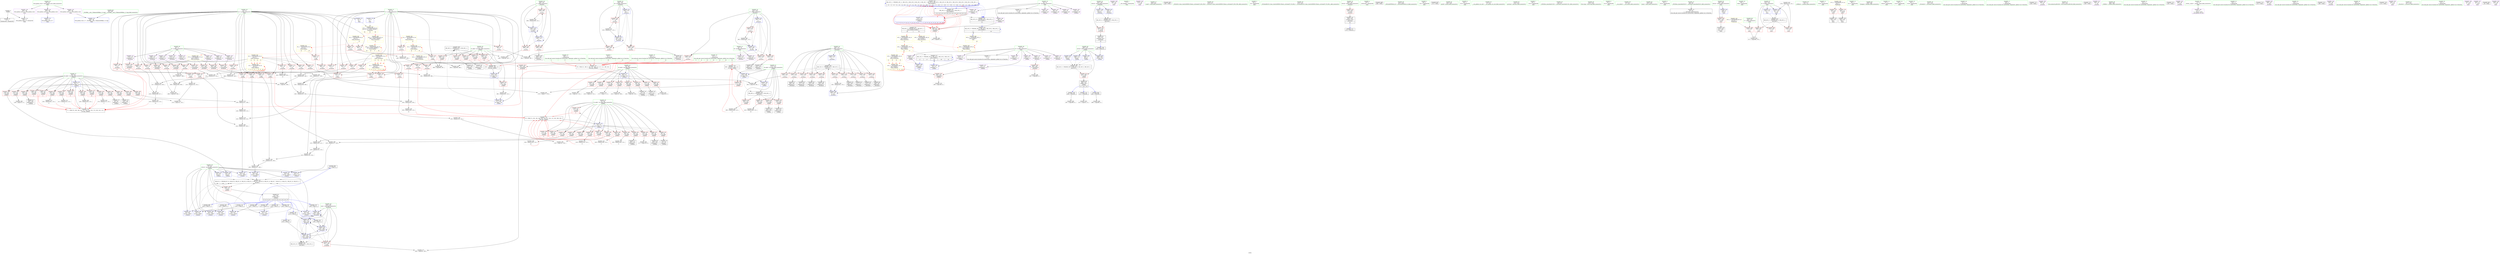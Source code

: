 digraph "SVFG" {
	label="SVFG";

	Node0x56077165fcd0 [shape=record,color=grey,label="{NodeID: 0\nNullPtr}"];
	Node0x56077165fcd0 -> Node0x560771687850[style=solid];
	Node0x56077165fcd0 -> Node0x560771695020[style=solid];
	Node0x5607716eeef0 [shape=record,color=black,label="{NodeID: 692\n177 = PHI(75, )\n}"];
	Node0x5607716eeef0 -> Node0x560771695870[style=solid];
	Node0x5607716bff10 [shape=record,color=black,label="{NodeID: 526\nMR_16V_2 = PHI(MR_16V_11, MR_16V_4, MR_16V_9, MR_16V_3, MR_16V_7, MR_16V_3, MR_16V_5, MR_16V_10, MR_16V_3, MR_16V_8, MR_16V_3, MR_16V_6, MR_16V_1, )\npts\{220000 \}\n|{<s0>3|<s1>4|<s2>5|<s3>6|<s4>7|<s5>8|<s6>9|<s7>10|<s8>12|<s9>12|<s10>13|<s11>13|<s12>14|<s13>14|<s14>15|<s15>15}}"];
	Node0x5607716bff10:s0 -> Node0x5607716bff10[style=dashed,color=blue];
	Node0x5607716bff10:s1 -> Node0x5607716bff10[style=dashed,color=blue];
	Node0x5607716bff10:s2 -> Node0x5607716bff10[style=dashed,color=blue];
	Node0x5607716bff10:s3 -> Node0x5607716bff10[style=dashed,color=blue];
	Node0x5607716bff10:s4 -> Node0x5607716bff10[style=dashed,color=blue];
	Node0x5607716bff10:s5 -> Node0x5607716bff10[style=dashed,color=blue];
	Node0x5607716bff10:s6 -> Node0x5607716bff10[style=dashed,color=blue];
	Node0x5607716bff10:s7 -> Node0x5607716bff10[style=dashed,color=blue];
	Node0x5607716bff10:s8 -> Node0x5607716ba3f0[style=dashed,color=blue];
	Node0x5607716bff10:s9 -> Node0x5607716bfa10[style=dashed,color=blue];
	Node0x5607716bff10:s10 -> Node0x5607716ba3f0[style=dashed,color=blue];
	Node0x5607716bff10:s11 -> Node0x5607716bfa10[style=dashed,color=blue];
	Node0x5607716bff10:s12 -> Node0x5607716ba3f0[style=dashed,color=blue];
	Node0x5607716bff10:s13 -> Node0x5607716bfa10[style=dashed,color=blue];
	Node0x5607716bff10:s14 -> Node0x5607716ba3f0[style=dashed,color=blue];
	Node0x5607716bff10:s15 -> Node0x5607716bfa10[style=dashed,color=blue];
	Node0x5607716a0930 [shape=record,color=grey,label="{NodeID: 443\n305 = Binary(303, 304, )\n}"];
	Node0x5607716a0930 -> Node0x5607716a4230[style=solid];
	Node0x5607716952c0 [shape=record,color=blue,label="{NodeID: 277\n85\<--78\nk3.addr\<--k3\n_Z3dfsiii\n}"];
	Node0x5607716952c0 -> Node0x560771689da0[style=dashed];
	Node0x5607716952c0 -> Node0x560771689e70[style=dashed];
	Node0x5607716952c0 -> Node0x560771689f40[style=dashed];
	Node0x5607716952c0 -> Node0x56077168a010[style=dashed];
	Node0x5607716952c0 -> Node0x56077168a0e0[style=dashed];
	Node0x5607716952c0 -> Node0x56077168a1b0[style=dashed];
	Node0x5607716952c0 -> Node0x56077168a280[style=dashed];
	Node0x5607716952c0 -> Node0x56077168a350[style=dashed];
	Node0x560771688fd0 [shape=record,color=red,label="{NodeID: 194\n227\<--81\n\<--k1.addr\n_Z3dfsiii\n|{<s0>9}}"];
	Node0x560771688fd0:s0 -> Node0x5607716f1100[style=solid,color=red];
	Node0x560771685830 [shape=record,color=purple,label="{NodeID: 111\n421\<--11\narrayidx17\<--b\n_Z3dfsii\n}"];
	Node0x560771685830 -> Node0x560771696bf0[style=solid];
	Node0x560771684160 [shape=record,color=green,label="{NodeID: 28\n11\<--13\nb\<--b_field_insensitive\nGlob }"];
	Node0x560771684160 -> Node0x560771687950[style=solid];
	Node0x560771684160 -> Node0x560771685420[style=solid];
	Node0x560771684160 -> Node0x5607716854f0[style=solid];
	Node0x560771684160 -> Node0x5607716855c0[style=solid];
	Node0x560771684160 -> Node0x560771685690[style=solid];
	Node0x560771684160 -> Node0x560771685760[style=solid];
	Node0x560771684160 -> Node0x560771685830[style=solid];
	Node0x560771684160 -> Node0x560771685900[style=solid];
	Node0x560771684160 -> Node0x5607716859d0[style=solid];
	Node0x5607716f1f20 [shape=record,color=black,label="{NodeID: 720\n77 = PHI(176, 186, 196, 202, 211, 220, 229, 235, 274, 293, 319, 115, )\n1st arg _Z3dfsiii }"];
	Node0x5607716f1f20 -> Node0x5607716951f0[style=solid];
	Node0x5607716c33a0 [shape=record,color=yellow,style=double,label="{NodeID: 554\n4V_1 = ENCHI(MR_4V_0)\npts\{15 \}\nFun[_Z3dfsiii]|{|<s6>3|<s7>4|<s8>5|<s9>6|<s10>7|<s11>8|<s12>9|<s13>10}}"];
	Node0x5607716c33a0 -> Node0x56077168d120[style=dashed];
	Node0x5607716c33a0 -> Node0x56077168d1f0[style=dashed];
	Node0x5607716c33a0 -> Node0x56077168d2c0[style=dashed];
	Node0x5607716c33a0 -> Node0x56077168d390[style=dashed];
	Node0x5607716c33a0 -> Node0x56077168d460[style=dashed];
	Node0x5607716c33a0 -> Node0x56077168d530[style=dashed];
	Node0x5607716c33a0:s6 -> Node0x5607716c33a0[style=dashed,color=red];
	Node0x5607716c33a0:s7 -> Node0x5607716c33a0[style=dashed,color=red];
	Node0x5607716c33a0:s8 -> Node0x5607716c33a0[style=dashed,color=red];
	Node0x5607716c33a0:s9 -> Node0x5607716c33a0[style=dashed,color=red];
	Node0x5607716c33a0:s10 -> Node0x5607716c33a0[style=dashed,color=red];
	Node0x5607716c33a0:s11 -> Node0x5607716c33a0[style=dashed,color=red];
	Node0x5607716c33a0:s12 -> Node0x5607716c33a0[style=dashed,color=red];
	Node0x5607716c33a0:s13 -> Node0x5607716c33a0[style=dashed,color=red];
	Node0x5607716a3330 [shape=record,color=grey,label="{NodeID: 471\n140 = Binary(139, 115, )\n}"];
	Node0x5607716a3330 -> Node0x5607716a3630[style=solid];
	Node0x560771696980 [shape=record,color=blue,label="{NodeID: 305\n369\<--115\nretval\<--\n_Z3dfsii\n}"];
	Node0x560771696980 -> Node0x5607716bcce0[style=dashed];
	Node0x56077168a690 [shape=record,color=red,label="{NodeID: 222\n258\<--246\n\<--i\n_Z5checkv\n}"];
	Node0x56077168a690 -> Node0x5607716a4fb0[style=solid];
	Node0x56077168c150 [shape=record,color=purple,label="{NodeID: 139\n565\<--42\n\<--.str.8\nmain\n}"];
	Node0x560771686b10 [shape=record,color=green,label="{NodeID: 56\n436\<--437\nj\<--j_field_insensitive\n_Z5solvev\n}"];
	Node0x560771686b10 -> Node0x560771694500[style=solid];
	Node0x560771686b10 -> Node0x5607716945d0[style=solid];
	Node0x560771686b10 -> Node0x5607716946a0[style=solid];
	Node0x560771686b10 -> Node0x560771697000[style=solid];
	Node0x560771686b10 -> Node0x5607716970d0[style=solid];
	Node0x5607716a5d30 [shape=record,color=grey,label="{NodeID: 499\n497 = cmp(496, 9, )\n}"];
	Node0x560771693c10 [shape=record,color=red,label="{NodeID: 250\n404\<--373\n\<--k2.addr\n_Z3dfsii\n}"];
	Node0x560771693c10 -> Node0x560771688bc0[style=solid];
	Node0x56077168d870 [shape=record,color=red,label="{NodeID: 167\n291\<--14\n\<--m\n_Z5checkv\n}"];
	Node0x56077168d870 -> Node0x5607716a1b30[style=solid];
	Node0x560771688470 [shape=record,color=black,label="{NodeID: 84\n272\<--271\nidxprom2\<--\n_Z5checkv\n}"];
	Node0x56077165de80 [shape=record,color=green,label="{NodeID: 1\n7\<--1\n__dso_handle\<--dummyObj\nGlob }"];
	Node0x5607716ef120 [shape=record,color=black,label="{NodeID: 693\n187 = PHI(75, )\n}"];
	Node0x5607716ef120 -> Node0x560771695940[style=solid];
	Node0x5607716c0410 [shape=record,color=black,label="{NodeID: 527\nMR_6V_3 = PHI(MR_6V_15, MR_6V_8, MR_6V_13, MR_6V_6, MR_6V_11, MR_6V_4, MR_6V_9, MR_6V_14, MR_6V_7, MR_6V_12, MR_6V_5, MR_6V_10, MR_6V_2, )\npts\{80 \}\n}"];
	Node0x5607716c0410 -> Node0x56077168e300[style=dashed];
	Node0x5607716a0ab0 [shape=record,color=grey,label="{NodeID: 444\n509 = Binary(508, 115, )\n}"];
	Node0x5607716a0ab0 -> Node0x5607716970d0[style=solid];
	Node0x560771695390 [shape=record,color=blue,label="{NodeID: 278\n79\<--103\nretval\<--\n_Z3dfsiii\n}"];
	Node0x560771695390 -> Node0x5607716c0410[style=dashed];
	Node0x5607716890a0 [shape=record,color=red,label="{NodeID: 195\n233\<--81\n\<--k1.addr\n_Z3dfsiii\n}"];
	Node0x5607716890a0 -> Node0x5607716a2bb0[style=solid];
	Node0x560771685900 [shape=record,color=purple,label="{NodeID: 112\n492\<--11\narrayidx16\<--b\n_Z5solvev\n}"];
	Node0x560771684260 [shape=record,color=green,label="{NodeID: 29\n14\<--15\nm\<--m_field_insensitive\nGlob }"];
	Node0x560771684260 -> Node0x56077168d120[style=solid];
	Node0x560771684260 -> Node0x56077168d1f0[style=solid];
	Node0x560771684260 -> Node0x56077168d2c0[style=solid];
	Node0x560771684260 -> Node0x56077168d390[style=solid];
	Node0x560771684260 -> Node0x56077168d460[style=solid];
	Node0x560771684260 -> Node0x56077168d530[style=solid];
	Node0x560771684260 -> Node0x56077168d600[style=solid];
	Node0x560771684260 -> Node0x56077168d6d0[style=solid];
	Node0x560771684260 -> Node0x56077168d7a0[style=solid];
	Node0x560771684260 -> Node0x56077168d870[style=solid];
	Node0x560771684260 -> Node0x56077168d940[style=solid];
	Node0x560771684260 -> Node0x56077168da10[style=solid];
	Node0x560771684260 -> Node0x56077168dae0[style=solid];
	Node0x560771684260 -> Node0x56077168dbb0[style=solid];
	Node0x560771684260 -> Node0x56077168dc80[style=solid];
	Node0x560771684260 -> Node0x56077168dd50[style=solid];
	Node0x560771684260 -> Node0x56077168de20[style=solid];
	Node0x560771684260 -> Node0x56077168def0[style=solid];
	Node0x560771684260 -> Node0x56077168dfc0[style=solid];
	Node0x560771684260 -> Node0x56077168e090[style=solid];
	Node0x560771684260 -> Node0x560771694d20[style=solid];
	Node0x5607716f2a40 [shape=record,color=black,label="{NodeID: 721\n78 = PHI(115, 188, 9, 182, 182, 188, 115, 9, 9, 115, 188, 182, )\n2nd arg _Z3dfsiii }"];
	Node0x5607716f2a40 -> Node0x5607716952c0[style=solid];
	Node0x5607716a34b0 [shape=record,color=grey,label="{NodeID: 472\n139 = Binary(137, 138, )\n}"];
	Node0x5607716a34b0 -> Node0x5607716a3330[style=solid];
	Node0x560771696a50 [shape=record,color=blue,label="{NodeID: 306\n406\<--115\narrayidx8\<--\n_Z3dfsii\n|{<s0>18}}"];
	Node0x560771696a50:s0 -> Node0x5607716c21b0[style=dashed,color=red];
	Node0x56077168a760 [shape=record,color=red,label="{NodeID: 223\n264\<--246\n\<--i\n_Z5checkv\n}"];
	Node0x56077168a760 -> Node0x5607716883a0[style=solid];
	Node0x56077168c220 [shape=record,color=purple,label="{NodeID: 140\n574\<--44\n\<--.str.9\nmain\n}"];
	Node0x560771686be0 [shape=record,color=green,label="{NodeID: 57\n440\<--441\nscanf\<--scanf_field_insensitive\n}"];
	Node0x5607716a5eb0 [shape=record,color=grey,label="{NodeID: 500\n192 = cmp(191, 115, )\n}"];
	Node0x560771693ce0 [shape=record,color=red,label="{NodeID: 251\n409\<--373\n\<--k2.addr\n_Z3dfsii\n}"];
	Node0x560771693ce0 -> Node0x5607716a0c30[style=solid];
	Node0x56077168d940 [shape=record,color=red,label="{NodeID: 168\n293\<--14\n\<--m\n_Z5checkv\n|{<s0>13}}"];
	Node0x56077168d940:s0 -> Node0x5607716f1f20[style=solid,color=red];
	Node0x560771688540 [shape=record,color=black,label="{NodeID: 85\n279\<--278\nidxprom4\<--\n_Z5checkv\n}"];
	Node0x560771670f40 [shape=record,color=green,label="{NodeID: 2\n9\<--1\n\<--dummyObj\nCan only get source location for instruction, argument, global var or function.|{<s0>5|<s1>10|<s2>12}}"];
	Node0x560771670f40:s0 -> Node0x5607716f2a40[style=solid,color=red];
	Node0x560771670f40:s1 -> Node0x5607716f2a40[style=solid,color=red];
	Node0x560771670f40:s2 -> Node0x5607716f2a40[style=solid,color=red];
	Node0x5607716ef260 [shape=record,color=black,label="{NodeID: 694\n459 = PHI()\n}"];
	Node0x5607716a0c30 [shape=record,color=grey,label="{NodeID: 445\n410 = Binary(409, 115, )\n|{<s0>18}}"];
	Node0x5607716a0c30:s0 -> Node0x5607716f0d90[style=solid,color=red];
	Node0x560771695460 [shape=record,color=blue,label="{NodeID: 279\n113\<--115\narrayidx10\<--\n_Z3dfsiii\n|{|<s1>3|<s2>3|<s3>3|<s4>4|<s5>4|<s6>4|<s7>5|<s8>5|<s9>5|<s10>6|<s11>6|<s12>6|<s13>7|<s14>7|<s15>7|<s16>8|<s17>8|<s18>8|<s19>9|<s20>9|<s21>9|<s22>10|<s23>10|<s24>10}}"];
	Node0x560771695460 -> Node0x5607716bff10[style=dashed];
	Node0x560771695460:s1 -> Node0x56077168a420[style=dashed,color=red];
	Node0x560771695460:s2 -> Node0x560771695460[style=dashed,color=red];
	Node0x560771695460:s3 -> Node0x5607716bff10[style=dashed,color=red];
	Node0x560771695460:s4 -> Node0x56077168a420[style=dashed,color=red];
	Node0x560771695460:s5 -> Node0x560771695460[style=dashed,color=red];
	Node0x560771695460:s6 -> Node0x5607716bff10[style=dashed,color=red];
	Node0x560771695460:s7 -> Node0x56077168a420[style=dashed,color=red];
	Node0x560771695460:s8 -> Node0x560771695460[style=dashed,color=red];
	Node0x560771695460:s9 -> Node0x5607716bff10[style=dashed,color=red];
	Node0x560771695460:s10 -> Node0x56077168a420[style=dashed,color=red];
	Node0x560771695460:s11 -> Node0x560771695460[style=dashed,color=red];
	Node0x560771695460:s12 -> Node0x5607716bff10[style=dashed,color=red];
	Node0x560771695460:s13 -> Node0x56077168a420[style=dashed,color=red];
	Node0x560771695460:s14 -> Node0x560771695460[style=dashed,color=red];
	Node0x560771695460:s15 -> Node0x5607716bff10[style=dashed,color=red];
	Node0x560771695460:s16 -> Node0x56077168a420[style=dashed,color=red];
	Node0x560771695460:s17 -> Node0x560771695460[style=dashed,color=red];
	Node0x560771695460:s18 -> Node0x5607716bff10[style=dashed,color=red];
	Node0x560771695460:s19 -> Node0x56077168a420[style=dashed,color=red];
	Node0x560771695460:s20 -> Node0x560771695460[style=dashed,color=red];
	Node0x560771695460:s21 -> Node0x5607716bff10[style=dashed,color=red];
	Node0x560771695460:s22 -> Node0x56077168a420[style=dashed,color=red];
	Node0x560771695460:s23 -> Node0x560771695460[style=dashed,color=red];
	Node0x560771695460:s24 -> Node0x5607716bff10[style=dashed,color=red];
	Node0x560771689170 [shape=record,color=red,label="{NodeID: 196\n93\<--83\n\<--k2.addr\n_Z3dfsiii\n}"];
	Node0x560771689170 -> Node0x560771687d20[style=solid];
	Node0x5607716859d0 [shape=record,color=purple,label="{NodeID: 113\n495\<--11\narrayidx18\<--b\n_Z5solvev\n}"];
	Node0x5607716859d0 -> Node0x560771694770[style=solid];
	Node0x560771684360 [shape=record,color=green,label="{NodeID: 30\n16\<--17\nA\<--A_field_insensitive\nGlob }"];
	Node0x560771684360 -> Node0x560771685aa0[style=solid];
	Node0x560771684360 -> Node0x56077168ae50[style=solid];
	Node0x560771684360 -> Node0x56077168aee0[style=solid];
	Node0x560771684360 -> Node0x56077168af70[style=solid];
	Node0x560771684360 -> Node0x56077168b040[style=solid];
	Node0x560771684360 -> Node0x56077168b110[style=solid];
	Node0x560771684360 -> Node0x56077168b1e0[style=solid];
	Node0x560771684360 -> Node0x56077168b2b0[style=solid];
	Node0x5607716a3630 [shape=record,color=grey,label="{NodeID: 473\n142 = Binary(140, 141, )\n}"];
	Node0x5607716a3630 -> Node0x5607716a3030[style=solid];
	Node0x560771696b20 [shape=record,color=blue,label="{NodeID: 307\n369\<--115\nretval\<--\n_Z3dfsii\n}"];
	Node0x560771696b20 -> Node0x5607716bcce0[style=dashed];
	Node0x56077168a830 [shape=record,color=red,label="{NodeID: 224\n271\<--246\n\<--i\n_Z5checkv\n}"];
	Node0x56077168a830 -> Node0x560771688470[style=solid];
	Node0x56077168c2f0 [shape=record,color=purple,label="{NodeID: 141\n592\<--46\nllvm.global_ctors_0\<--llvm.global_ctors\nGlob }"];
	Node0x56077168c2f0 -> Node0x560771694e20[style=solid];
	Node0x560771686ce0 [shape=record,color=green,label="{NodeID: 58\n470\<--471\n_ZStlsISt11char_traitsIcEERSt13basic_ostreamIcT_ES5_PKc\<--_ZStlsISt11char_traitsIcEERSt13basic_ostreamIcT_ES5_PKc_field_insensitive\n}"];
	Node0x5607716a6030 [shape=record,color=grey,label="{NodeID: 501\n216 = cmp(215, 115, )\n}"];
	Node0x560771693db0 [shape=record,color=red,label="{NodeID: 252\n419\<--373\n\<--k2.addr\n_Z3dfsii\n}"];
	Node0x560771693db0 -> Node0x560771688d60[style=solid];
	Node0x56077168da10 [shape=record,color=red,label="{NodeID: 169\n302\<--14\n\<--m\n_Z5checkv\n}"];
	Node0x56077168da10 -> Node0x5607716a07b0[style=solid];
	Node0x560771688610 [shape=record,color=black,label="{NodeID: 86\n288\<--287\nidxprom9\<--\n_Z5checkv\n}"];
	Node0x5607716825c0 [shape=record,color=green,label="{NodeID: 3\n23\<--1\n.str\<--dummyObj\nGlob }"];
	Node0x5607716ef330 [shape=record,color=black,label="{NodeID: 695\n465 = PHI(366, )\n}"];
	Node0x5607716ef330 -> Node0x5607716a4e30[style=solid];
	Node0x5607716a0db0 [shape=record,color=grey,label="{NodeID: 446\n152 = Binary(150, 151, )\n}"];
	Node0x5607716a0db0 -> Node0x5607716a0f30[style=solid];
	Node0x560771695530 [shape=record,color=blue,label="{NodeID: 280\n79\<--119\nretval\<--\n_Z3dfsiii\n}"];
	Node0x560771695530 -> Node0x5607716c0410[style=dashed];
	Node0x560771689240 [shape=record,color=red,label="{NodeID: 197\n108\<--83\n\<--k2.addr\n_Z3dfsiii\n}"];
	Node0x560771689240 -> Node0x560771687f90[style=solid];
	Node0x560771685aa0 [shape=record,color=purple,label="{NodeID: 114\n266\<--16\narrayidx\<--A\n_Z5checkv\n}"];
	Node0x560771685aa0 -> Node0x560771692e40[style=solid];
	Node0x560771684460 [shape=record,color=green,label="{NodeID: 31\n18\<--19\nB\<--B_field_insensitive\nGlob }"];
	Node0x560771684460 -> Node0x56077168b380[style=solid];
	Node0x560771684460 -> Node0x56077168b450[style=solid];
	Node0x5607716a37b0 [shape=record,color=grey,label="{NodeID: 474\n211 = Binary(210, 115, )\n|{<s0>7}}"];
	Node0x5607716a37b0:s0 -> Node0x5607716f1f20[style=solid,color=red];
	Node0x560771696bf0 [shape=record,color=blue,label="{NodeID: 308\n421\<--9\narrayidx17\<--\n_Z3dfsii\n}"];
	Node0x560771696bf0 -> Node0x5607716bd1e0[style=dashed];
	Node0x56077168a900 [shape=record,color=red,label="{NodeID: 225\n278\<--246\n\<--i\n_Z5checkv\n}"];
	Node0x56077168a900 -> Node0x560771688540[style=solid];
	Node0x56077168c3c0 [shape=record,color=purple,label="{NodeID: 142\n593\<--46\nllvm.global_ctors_1\<--llvm.global_ctors\nGlob }"];
	Node0x56077168c3c0 -> Node0x560771694f20[style=solid];
	Node0x560771686de0 [shape=record,color=green,label="{NodeID: 59\n473\<--474\n_ZSt4endlIcSt11char_traitsIcEERSt13basic_ostreamIT_T0_ES6_\<--_ZSt4endlIcSt11char_traitsIcEERSt13basic_ostreamIT_T0_ES6__field_insensitive\n}"];
	Node0x5607716a61b0 [shape=record,color=grey,label="{NodeID: 502\n207 = cmp(206, 9, )\n}"];
	Node0x560771693e80 [shape=record,color=red,label="{NodeID: 253\n526\<--430\n\<--retval\n_Z5solvev\n}"];
	Node0x560771693e80 -> Node0x560771686030[style=solid];
	Node0x56077168dae0 [shape=record,color=red,label="{NodeID: 170\n304\<--14\n\<--m\n_Z5checkv\n}"];
	Node0x56077168dae0 -> Node0x5607716a0930[style=solid];
	Node0x5607716886e0 [shape=record,color=black,label="{NodeID: 87\n298\<--297\nidxprom13\<--\n_Z5checkv\n}"];
	Node0x560771682650 [shape=record,color=green,label="{NodeID: 4\n25\<--1\n_ZSt4cout\<--dummyObj\nGlob }"];
	Node0x5607716ef4a0 [shape=record,color=black,label="{NodeID: 696\n469 = PHI()\n}"];
	Node0x5607716c1310 [shape=record,color=yellow,style=double,label="{NodeID: 530\n2V_1 = ENCHI(MR_2V_0)\npts\{10 \}\nFun[_Z3dfsii]|{|<s1>16|<s2>17|<s3>18}}"];
	Node0x5607716c1310 -> Node0x56077168ceb0[style=dashed];
	Node0x5607716c1310:s1 -> Node0x5607716c2a80[style=dashed,color=red];
	Node0x5607716c1310:s2 -> Node0x5607716c1310[style=dashed,color=red];
	Node0x5607716c1310:s3 -> Node0x5607716c1310[style=dashed,color=red];
	Node0x5607716a0f30 [shape=record,color=grey,label="{NodeID: 447\n153 = Binary(152, 115, )\n}"];
	Node0x5607716a0f30 -> Node0x5607716a1e30[style=solid];
	Node0x560771695600 [shape=record,color=blue,label="{NodeID: 281\n79\<--129\nretval\<--add15\n_Z3dfsiii\n}"];
	Node0x560771695600 -> Node0x5607716c0410[style=dashed];
	Node0x560771689310 [shape=record,color=red,label="{NodeID: 198\n119\<--83\n\<--k2.addr\n_Z3dfsiii\n}"];
	Node0x560771689310 -> Node0x560771695530[style=solid];
	Node0x56077168ae50 [shape=record,color=purple,label="{NodeID: 115\n273\<--16\narrayidx3\<--A\n_Z5checkv\n}"];
	Node0x56077168ae50 -> Node0x560771692f10[style=solid];
	Node0x560771684560 [shape=record,color=green,label="{NodeID: 32\n20\<--22\npd\<--pd_field_insensitive\nGlob }"];
	Node0x560771684560 -> Node0x560771687a50[style=solid];
	Node0x560771684560 -> Node0x56077168b520[style=solid];
	Node0x560771684560 -> Node0x56077168b5f0[style=solid];
	Node0x560771684560 -> Node0x56077168b6c0[style=solid];
	Node0x560771684560 -> Node0x56077168b790[style=solid];
	Node0x560771684560 -> Node0x56077168b860[style=solid];
	Node0x560771684560 -> Node0x56077168b930[style=solid];
	Node0x5607716a3930 [shape=record,color=grey,label="{NodeID: 475\n202 = Binary(201, 115, )\n|{<s0>6}}"];
	Node0x5607716a3930:s0 -> Node0x5607716f1f20[style=solid,color=red];
	Node0x560771696cc0 [shape=record,color=blue,label="{NodeID: 309\n369\<--9\nretval\<--\n_Z3dfsii\n}"];
	Node0x560771696cc0 -> Node0x5607716bcce0[style=dashed];
	Node0x56077168a9d0 [shape=record,color=red,label="{NodeID: 226\n287\<--246\n\<--i\n_Z5checkv\n}"];
	Node0x56077168a9d0 -> Node0x560771688610[style=solid];
	Node0x56077168c4c0 [shape=record,color=purple,label="{NodeID: 143\n594\<--46\nllvm.global_ctors_2\<--llvm.global_ctors\nGlob }"];
	Node0x56077168c4c0 -> Node0x560771695020[style=solid];
	Node0x560771686ee0 [shape=record,color=green,label="{NodeID: 60\n475\<--476\n_ZNSolsEPFRSoS_E\<--_ZNSolsEPFRSoS_E_field_insensitive\n}"];
	Node0x560771693f50 [shape=record,color=red,label="{NodeID: 254\n446\<--432\n\<--i\n_Z5solvev\n}"];
	Node0x560771693f50 -> Node0x5607716a52b0[style=solid];
	Node0x56077168dbb0 [shape=record,color=red,label="{NodeID: 171\n309\<--14\n\<--m\n_Z5checkv\n}"];
	Node0x56077168dbb0 -> Node0x5607716a16b0[style=solid];
	Node0x5607716887b0 [shape=record,color=black,label="{NodeID: 88\n311\<--310\nidxprom19\<--\n_Z5checkv\n}"];
	Node0x5607716826e0 [shape=record,color=green,label="{NodeID: 5\n26\<--1\n.str.1\<--dummyObj\nGlob }"];
	Node0x5607716ef570 [shape=record,color=black,label="{NodeID: 697\n472 = PHI()\n}"];
	Node0x5607716c1e30 [shape=record,color=yellow,style=double,label="{NodeID: 531\n4V_1 = ENCHI(MR_4V_0)\npts\{15 \}\nFun[_Z3dfsii]|{|<s1>16|<s2>17|<s3>18}}"];
	Node0x5607716c1e30 -> Node0x56077168def0[style=dashed];
	Node0x5607716c1e30:s1 -> Node0x5607716c2b90[style=dashed,color=red];
	Node0x5607716c1e30:s2 -> Node0x5607716c1e30[style=dashed,color=red];
	Node0x5607716c1e30:s3 -> Node0x5607716c1e30[style=dashed,color=red];
	Node0x5607716a10b0 [shape=record,color=grey,label="{NodeID: 448\n134 = Binary(133, 115, )\n}"];
	Node0x5607716a10b0 -> Node0x5607716a4cb0[style=solid];
	Node0x5607716956d0 [shape=record,color=blue,label="{NodeID: 282\n79\<--144\nretval\<--add22\n_Z3dfsiii\n}"];
	Node0x5607716956d0 -> Node0x5607716c0410[style=dashed];
	Node0x5607716893e0 [shape=record,color=red,label="{NodeID: 199\n122\<--83\n\<--k2.addr\n_Z3dfsiii\n}"];
	Node0x5607716893e0 -> Node0x5607716a5a30[style=solid];
	Node0x56077168aee0 [shape=record,color=purple,label="{NodeID: 116\n280\<--16\narrayidx5\<--A\n_Z5checkv\n}"];
	Node0x56077168aee0 -> Node0x560771692fe0[style=solid];
	Node0x560771684660 [shape=record,color=green,label="{NodeID: 33\n46\<--50\nllvm.global_ctors\<--llvm.global_ctors_field_insensitive\nGlob }"];
	Node0x560771684660 -> Node0x56077168c2f0[style=solid];
	Node0x560771684660 -> Node0x56077168c3c0[style=solid];
	Node0x560771684660 -> Node0x56077168c4c0[style=solid];
	Node0x5607716b9f60 [shape=record,color=yellow,style=double,label="{NodeID: 559\n14V_1 = ENCHI(MR_14V_0)\npts\{130000 \}\nFun[_Z3dfsiii]|{|<s1>3|<s2>4|<s3>5|<s4>6|<s5>7|<s6>8|<s7>9|<s8>10}}"];
	Node0x5607716b9f60 -> Node0x56077168a4f0[style=dashed];
	Node0x5607716b9f60:s1 -> Node0x5607716b9f60[style=dashed,color=red];
	Node0x5607716b9f60:s2 -> Node0x5607716b9f60[style=dashed,color=red];
	Node0x5607716b9f60:s3 -> Node0x5607716b9f60[style=dashed,color=red];
	Node0x5607716b9f60:s4 -> Node0x5607716b9f60[style=dashed,color=red];
	Node0x5607716b9f60:s5 -> Node0x5607716b9f60[style=dashed,color=red];
	Node0x5607716b9f60:s6 -> Node0x5607716b9f60[style=dashed,color=red];
	Node0x5607716b9f60:s7 -> Node0x5607716b9f60[style=dashed,color=red];
	Node0x5607716b9f60:s8 -> Node0x5607716b9f60[style=dashed,color=red];
	Node0x5607716a3ab0 [shape=record,color=grey,label="{NodeID: 476\n169 = cmp(168, 9, )\n}"];
	Node0x560771696d90 [shape=record,color=blue,label="{NodeID: 310\n432\<--115\ni\<--\n_Z5solvev\n}"];
	Node0x560771696d90 -> Node0x560771693f50[style=dashed];
	Node0x560771696d90 -> Node0x560771694020[style=dashed];
	Node0x560771696d90 -> Node0x5607716940f0[style=dashed];
	Node0x560771696d90 -> Node0x5607716941c0[style=dashed];
	Node0x560771696d90 -> Node0x560771696e60[style=dashed];
	Node0x56077168aaa0 [shape=record,color=red,label="{NodeID: 227\n297\<--246\n\<--i\n_Z5checkv\n}"];
	Node0x56077168aaa0 -> Node0x5607716886e0[style=solid];
	Node0x56077168c5c0 [shape=record,color=red,label="{NodeID: 144\n133\<--8\n\<--n\n_Z3dfsiii\n}"];
	Node0x56077168c5c0 -> Node0x5607716a10b0[style=solid];
	Node0x560771686fe0 [shape=record,color=green,label="{NodeID: 61\n501\<--502\nprintf\<--printf_field_insensitive\n}"];
	Node0x560771694020 [shape=record,color=red,label="{NodeID: 255\n452\<--432\n\<--i\n_Z5solvev\n}"];
	Node0x560771694020 -> Node0x560771685cf0[style=solid];
	Node0x56077168dc80 [shape=record,color=red,label="{NodeID: 172\n316\<--14\n\<--m\n_Z5checkv\n}"];
	Node0x56077168dc80 -> Node0x5607716a13b0[style=solid];
	Node0x560771688880 [shape=record,color=black,label="{NodeID: 89\n325\<--324\nidxprom27\<--\n_Z5checkv\n}"];
	Node0x560771682770 [shape=record,color=green,label="{NodeID: 6\n28\<--1\n.str.2\<--dummyObj\nGlob }"];
	Node0x5607716ef640 [shape=record,color=black,label="{NodeID: 698\n197 = PHI(75, )\n}"];
	Node0x5607716ef640 -> Node0x560771695a10[style=solid];
	Node0x5607716a1230 [shape=record,color=grey,label="{NodeID: 449\n315 = Binary(313, 314, )\n}"];
	Node0x5607716a1230 -> Node0x5607716a13b0[style=solid];
	Node0x5607716957a0 [shape=record,color=blue,label="{NodeID: 283\n79\<--159\nretval\<--add30\n_Z3dfsiii\n}"];
	Node0x5607716957a0 -> Node0x5607716c0410[style=dashed];
	Node0x5607716894b0 [shape=record,color=red,label="{NodeID: 200\n138\<--83\n\<--k2.addr\n_Z3dfsiii\n}"];
	Node0x5607716894b0 -> Node0x5607716a34b0[style=solid];
	Node0x56077168af70 [shape=record,color=purple,label="{NodeID: 117\n289\<--16\narrayidx10\<--A\n_Z5checkv\n}"];
	Node0x56077168af70 -> Node0x5607716930b0[style=solid];
	Node0x560771684760 [shape=record,color=green,label="{NodeID: 34\n51\<--52\n__cxx_global_var_init\<--__cxx_global_var_init_field_insensitive\n}"];
	Node0x5607716a3c30 [shape=record,color=grey,label="{NodeID: 477\n346 = cmp(341, 345, )\n}"];
	Node0x560771696e60 [shape=record,color=blue,label="{NodeID: 311\n432\<--462\ni\<--inc\n_Z5solvev\n}"];
	Node0x560771696e60 -> Node0x560771693f50[style=dashed];
	Node0x560771696e60 -> Node0x560771694020[style=dashed];
	Node0x560771696e60 -> Node0x5607716940f0[style=dashed];
	Node0x560771696e60 -> Node0x5607716941c0[style=dashed];
	Node0x560771696e60 -> Node0x560771696e60[style=dashed];
	Node0x56077168ab70 [shape=record,color=red,label="{NodeID: 228\n310\<--246\n\<--i\n_Z5checkv\n}"];
	Node0x56077168ab70 -> Node0x5607716887b0[style=solid];
	Node0x56077168c690 [shape=record,color=red,label="{NodeID: 145\n141\<--8\n\<--n\n_Z3dfsiii\n}"];
	Node0x56077168c690 -> Node0x5607716a3630[style=solid];
	Node0x5607716870e0 [shape=record,color=green,label="{NodeID: 62\n514\<--515\nputchar\<--putchar_field_insensitive\n}"];
	Node0x5607716b91e0 [shape=record,color=black,label="{NodeID: 505\nMR_22V_3 = PHI(MR_22V_4, MR_22V_2, )\npts\{247 \}\n}"];
	Node0x5607716b91e0 -> Node0x56077168a690[style=dashed];
	Node0x5607716b91e0 -> Node0x56077168a760[style=dashed];
	Node0x5607716b91e0 -> Node0x56077168a830[style=dashed];
	Node0x5607716b91e0 -> Node0x56077168a900[style=dashed];
	Node0x5607716b91e0 -> Node0x56077168a9d0[style=dashed];
	Node0x5607716b91e0 -> Node0x56077168aaa0[style=dashed];
	Node0x5607716b91e0 -> Node0x56077168ab70[style=dashed];
	Node0x5607716b91e0 -> Node0x56077168ac40[style=dashed];
	Node0x5607716b91e0 -> Node0x56077168ad10[style=dashed];
	Node0x5607716b91e0 -> Node0x560771692ce0[style=dashed];
	Node0x5607716b91e0 -> Node0x5607716963d0[style=dashed];
	Node0x5607716940f0 [shape=record,color=red,label="{NodeID: 256\n455\<--432\n\<--i\n_Z5solvev\n}"];
	Node0x5607716940f0 -> Node0x560771685dc0[style=solid];
	Node0x56077168dd50 [shape=record,color=red,label="{NodeID: 173\n330\<--14\n\<--m\n_Z5checkv\n}"];
	Node0x56077168dd50 -> Node0x5607716a0030[style=solid];
	Node0x560771688950 [shape=record,color=black,label="{NodeID: 90\n343\<--342\nidxprom37\<--\n_Z5checkv\n}"];
	Node0x560771682fb0 [shape=record,color=green,label="{NodeID: 7\n30\<--1\n.str.3\<--dummyObj\nGlob }"];
	Node0x5607716ef7e0 [shape=record,color=black,label="{NodeID: 699\n203 = PHI(75, )\n}"];
	Node0x5607716ef7e0 -> Node0x560771695ae0[style=solid];
	Node0x5607716a13b0 [shape=record,color=grey,label="{NodeID: 450\n317 = Binary(315, 316, )\n}"];
	Node0x5607716a13b0 -> Node0x5607716a16b0[style=solid];
	Node0x560771695870 [shape=record,color=blue,label="{NodeID: 284\n79\<--177\nretval\<--call\n_Z3dfsiii\n}"];
	Node0x560771695870 -> Node0x5607716c0410[style=dashed];
	Node0x560771689580 [shape=record,color=red,label="{NodeID: 201\n147\<--83\n\<--k2.addr\n_Z3dfsiii\n}"];
	Node0x560771689580 -> Node0x5607716a4530[style=solid];
	Node0x56077168b040 [shape=record,color=purple,label="{NodeID: 118\n299\<--16\narrayidx14\<--A\n_Z5checkv\n}"];
	Node0x56077168b040 -> Node0x560771693180[style=solid];
	Node0x560771684860 [shape=record,color=green,label="{NodeID: 35\n55\<--56\n_ZNSt8ios_base4InitC1Ev\<--_ZNSt8ios_base4InitC1Ev_field_insensitive\n}"];
	Node0x5607716ba120 [shape=record,color=yellow,style=double,label="{NodeID: 561\n2V_1 = ENCHI(MR_2V_0)\npts\{10 \}\nFun[_Z5solvev]|{|<s2>22}}"];
	Node0x5607716ba120 -> Node0x56077168cf80[style=dashed];
	Node0x5607716ba120 -> Node0x56077168d050[style=dashed];
	Node0x5607716ba120:s2 -> Node0x5607716c1310[style=dashed,color=red];
	Node0x5607716a3db0 [shape=record,color=grey,label="{NodeID: 478\n172 = cmp(171, 9, )\n}"];
	Node0x560771696f30 [shape=record,color=blue,label="{NodeID: 312\n434\<--115\ni8\<--\n_Z5solvev\n}"];
	Node0x560771696f30 -> Node0x560771694290[style=dashed];
	Node0x560771696f30 -> Node0x560771694360[style=dashed];
	Node0x560771696f30 -> Node0x560771694430[style=dashed];
	Node0x560771696f30 -> Node0x5607716971a0[style=dashed];
	Node0x56077168ac40 [shape=record,color=red,label="{NodeID: 229\n324\<--246\n\<--i\n_Z5checkv\n}"];
	Node0x56077168ac40 -> Node0x560771688880[style=solid];
	Node0x56077168c760 [shape=record,color=red,label="{NodeID: 146\n150\<--8\n\<--n\n_Z3dfsiii\n}"];
	Node0x56077168c760 -> Node0x5607716a0db0[style=solid];
	Node0x5607716871e0 [shape=record,color=green,label="{NodeID: 63\n523\<--524\nllvm.trap\<--llvm.trap_field_insensitive\n}"];
	Node0x5607716941c0 [shape=record,color=red,label="{NodeID: 257\n461\<--432\n\<--i\n_Z5solvev\n}"];
	Node0x5607716941c0 -> Node0x5607716a22b0[style=solid];
	Node0x56077168de20 [shape=record,color=red,label="{NodeID: 174\n332\<--14\n\<--m\n_Z5checkv\n}"];
	Node0x56077168de20 -> Node0x5607716a04b0[style=solid];
	Node0x560771688a20 [shape=record,color=black,label="{NodeID: 91\n243\<--357\n_Z5checkv_ret\<--\n_Z5checkv\n|{<s0>16}}"];
	Node0x560771688a20:s0 -> Node0x5607716f0320[style=solid,color=blue];
	Node0x560771683040 [shape=record,color=green,label="{NodeID: 8\n32\<--1\n.str.4\<--dummyObj\nGlob }"];
	Node0x5607716ef920 [shape=record,color=black,label="{NodeID: 700\n212 = PHI(75, )\n}"];
	Node0x5607716ef920 -> Node0x560771695bb0[style=solid];
	Node0x5607716a1530 [shape=record,color=grey,label="{NodeID: 451\n319 = Binary(318, 115, )\n|{<s0>14}}"];
	Node0x5607716a1530:s0 -> Node0x5607716f1f20[style=solid,color=red];
	Node0x560771695940 [shape=record,color=blue,label="{NodeID: 285\n79\<--187\nretval\<--call44\n_Z3dfsiii\n}"];
	Node0x560771695940 -> Node0x5607716c0410[style=dashed];
	Node0x560771689650 [shape=record,color=red,label="{NodeID: 202\n165\<--83\n\<--k2.addr\n_Z3dfsiii\n}"];
	Node0x560771689650 -> Node0x560771688200[style=solid];
	Node0x56077168b110 [shape=record,color=purple,label="{NodeID: 119\n312\<--16\narrayidx20\<--A\n_Z5checkv\n}"];
	Node0x56077168b110 -> Node0x560771693250[style=solid];
	Node0x560771684960 [shape=record,color=green,label="{NodeID: 36\n61\<--62\n__cxa_atexit\<--__cxa_atexit_field_insensitive\n}"];
	Node0x5607716ba230 [shape=record,color=yellow,style=double,label="{NodeID: 562\n4V_1 = ENCHI(MR_4V_0)\npts\{15 \}\nFun[_Z5solvev]|{|<s2>22}}"];
	Node0x5607716ba230 -> Node0x56077168dfc0[style=dashed];
	Node0x5607716ba230 -> Node0x56077168e090[style=dashed];
	Node0x5607716ba230:s2 -> Node0x5607716c1e30[style=dashed,color=red];
	Node0x5607716a3f30 [shape=record,color=grey,label="{NodeID: 479\n181 = cmp(180, 182, )\n}"];
	Node0x560771697000 [shape=record,color=blue,label="{NodeID: 313\n436\<--115\nj\<--\n_Z5solvev\n}"];
	Node0x560771697000 -> Node0x560771694500[style=dashed];
	Node0x560771697000 -> Node0x5607716945d0[style=dashed];
	Node0x560771697000 -> Node0x5607716946a0[style=dashed];
	Node0x560771697000 -> Node0x560771697000[style=dashed];
	Node0x560771697000 -> Node0x5607716970d0[style=dashed];
	Node0x56077168ad10 [shape=record,color=red,label="{NodeID: 230\n342\<--246\n\<--i\n_Z5checkv\n}"];
	Node0x56077168ad10 -> Node0x560771688950[style=solid];
	Node0x56077168c830 [shape=record,color=red,label="{NodeID: 147\n154\<--8\n\<--n\n_Z3dfsiii\n}"];
	Node0x56077168c830 -> Node0x5607716a1e30[style=solid];
	Node0x5607716872e0 [shape=record,color=green,label="{NodeID: 64\n545\<--546\nmain\<--main_field_insensitive\n}"];
	Node0x5607716ba3f0 [shape=record,color=black,label="{NodeID: 507\nMR_16V_2 = PHI(MR_16V_4, MR_16V_1, )\npts\{220000 \}\n|{|<s1>12|<s2>12|<s3>12|<s4>13|<s5>13|<s6>13|<s7>14|<s8>14|<s9>14|<s10>15|<s11>15|<s12>15}}"];
	Node0x5607716ba3f0 -> Node0x5607716bfa10[style=dashed];
	Node0x5607716ba3f0:s1 -> Node0x56077168a420[style=dashed,color=red];
	Node0x5607716ba3f0:s2 -> Node0x560771695460[style=dashed,color=red];
	Node0x5607716ba3f0:s3 -> Node0x5607716bff10[style=dashed,color=red];
	Node0x5607716ba3f0:s4 -> Node0x56077168a420[style=dashed,color=red];
	Node0x5607716ba3f0:s5 -> Node0x560771695460[style=dashed,color=red];
	Node0x5607716ba3f0:s6 -> Node0x5607716bff10[style=dashed,color=red];
	Node0x5607716ba3f0:s7 -> Node0x56077168a420[style=dashed,color=red];
	Node0x5607716ba3f0:s8 -> Node0x560771695460[style=dashed,color=red];
	Node0x5607716ba3f0:s9 -> Node0x5607716bff10[style=dashed,color=red];
	Node0x5607716ba3f0:s10 -> Node0x56077168a420[style=dashed,color=red];
	Node0x5607716ba3f0:s11 -> Node0x560771695460[style=dashed,color=red];
	Node0x5607716ba3f0:s12 -> Node0x5607716bff10[style=dashed,color=red];
	Node0x560771694290 [shape=record,color=red,label="{NodeID: 258\n480\<--434\n\<--i8\n_Z5solvev\n}"];
	Node0x560771694290 -> Node0x5607716a5bb0[style=solid];
	Node0x56077168def0 [shape=record,color=red,label="{NodeID: 175\n378\<--14\n\<--m\n_Z3dfsii\n}"];
	Node0x56077168def0 -> Node0x5607716a5130[style=solid];
	Node0x560771688af0 [shape=record,color=black,label="{NodeID: 92\n402\<--401\nidxprom\<--\n_Z3dfsii\n}"];
	Node0x5607716830d0 [shape=record,color=green,label="{NodeID: 9\n34\<--1\n.str.5\<--dummyObj\nGlob }"];
	Node0x5607716efa60 [shape=record,color=black,label="{NodeID: 701\n221 = PHI(75, )\n}"];
	Node0x5607716efa60 -> Node0x560771695c80[style=solid];
	Node0x5607716c21b0 [shape=record,color=yellow,style=double,label="{NodeID: 535\n14V_1 = ENCHI(MR_14V_0)\npts\{130000 \}\nFun[_Z3dfsii]|{|<s1>16|<s2>17}}"];
	Node0x5607716c21b0 -> Node0x5607716bd1e0[style=dashed];
	Node0x5607716c21b0:s1 -> Node0x5607716c2f10[style=dashed,color=red];
	Node0x5607716c21b0:s2 -> Node0x5607716c21b0[style=dashed,color=red];
	Node0x5607716a16b0 [shape=record,color=grey,label="{NodeID: 452\n318 = Binary(309, 317, )\n}"];
	Node0x5607716a16b0 -> Node0x5607716a1530[style=solid];
	Node0x560771695a10 [shape=record,color=blue,label="{NodeID: 286\n79\<--197\nretval\<--call49\n_Z3dfsiii\n}"];
	Node0x560771695a10 -> Node0x5607716c0410[style=dashed];
	Node0x560771689720 [shape=record,color=red,label="{NodeID: 203\n175\<--83\n\<--k2.addr\n_Z3dfsiii\n}"];
	Node0x560771689720 -> Node0x56077169fa70[style=solid];
	Node0x56077168b1e0 [shape=record,color=purple,label="{NodeID: 120\n326\<--16\narrayidx28\<--A\n_Z5checkv\n}"];
	Node0x56077168b1e0 -> Node0x560771693320[style=solid];
	Node0x560771684a60 [shape=record,color=green,label="{NodeID: 37\n60\<--66\n_ZNSt8ios_base4InitD1Ev\<--_ZNSt8ios_base4InitD1Ev_field_insensitive\n}"];
	Node0x560771684a60 -> Node0x560771687b50[style=solid];
	Node0x5607716a40b0 [shape=record,color=grey,label="{NodeID: 480\n397 = cmp(396, 9, )\n}"];
	Node0x5607716970d0 [shape=record,color=blue,label="{NodeID: 314\n436\<--509\nj\<--inc25\n_Z5solvev\n}"];
	Node0x5607716970d0 -> Node0x560771694500[style=dashed];
	Node0x5607716970d0 -> Node0x5607716945d0[style=dashed];
	Node0x5607716970d0 -> Node0x5607716946a0[style=dashed];
	Node0x5607716970d0 -> Node0x560771697000[style=dashed];
	Node0x5607716970d0 -> Node0x5607716970d0[style=dashed];
	Node0x560771692ce0 [shape=record,color=red,label="{NodeID: 231\n351\<--246\n\<--i\n_Z5checkv\n}"];
	Node0x560771692ce0 -> Node0x56077169fbf0[style=solid];
	Node0x56077168c900 [shape=record,color=red,label="{NodeID: 148\n259\<--8\n\<--n\n_Z5checkv\n}"];
	Node0x56077168c900 -> Node0x5607716a2430[style=solid];
	Node0x5607716873e0 [shape=record,color=green,label="{NodeID: 65\n548\<--549\nretval\<--retval_field_insensitive\nmain\n}"];
	Node0x5607716873e0 -> Node0x560771694840[style=solid];
	Node0x5607716873e0 -> Node0x560771697270[style=solid];
	Node0x560771694360 [shape=record,color=red,label="{NodeID: 259\n490\<--434\n\<--i8\n_Z5solvev\n}"];
	Node0x560771694360 -> Node0x560771685e90[style=solid];
	Node0x56077168dfc0 [shape=record,color=red,label="{NodeID: 176\n448\<--14\n\<--m\n_Z5solvev\n}"];
	Node0x56077168dfc0 -> Node0x5607716a25b0[style=solid];
	Node0x560771688bc0 [shape=record,color=black,label="{NodeID: 93\n405\<--404\nidxprom7\<--\n_Z3dfsii\n}"];
	Node0x560771683160 [shape=record,color=green,label="{NodeID: 10\n36\<--1\nstdin\<--dummyObj\nGlob }"];
	Node0x5607716efba0 [shape=record,color=black,label="{NodeID: 702\n230 = PHI(75, )\n}"];
	Node0x5607716efba0 -> Node0x560771695d50[style=solid];
	Node0x5607716c2290 [shape=record,color=yellow,style=double,label="{NodeID: 536\n16V_1 = ENCHI(MR_16V_0)\npts\{220000 \}\nFun[_Z3dfsii]|{<s0>16|<s1>17}}"];
	Node0x5607716c2290:s0 -> Node0x5607716ba3f0[style=dashed,color=red];
	Node0x5607716c2290:s1 -> Node0x5607716c2290[style=dashed,color=red];
	Node0x5607716a1830 [shape=record,color=grey,label="{NodeID: 453\n579 = Binary(578, 115, )\n}"];
	Node0x5607716a1830 -> Node0x560771697410[style=solid];
	Node0x560771695ae0 [shape=record,color=blue,label="{NodeID: 287\n79\<--203\nretval\<--call52\n_Z3dfsiii\n}"];
	Node0x560771695ae0 -> Node0x5607716c0410[style=dashed];
	Node0x5607716897f0 [shape=record,color=red,label="{NodeID: 204\n186\<--83\n\<--k2.addr\n_Z3dfsiii\n|{<s0>4}}"];
	Node0x5607716897f0:s0 -> Node0x5607716f1f20[style=solid,color=red];
	Node0x56077168b2b0 [shape=record,color=purple,label="{NodeID: 121\n454\<--16\narrayidx\<--A\n_Z5solvev\n}"];
	Node0x560771684b60 [shape=record,color=green,label="{NodeID: 38\n73\<--74\n_Z3dfsiii\<--_Z3dfsiii_field_insensitive\n}"];
	Node0x5607716a4230 [shape=record,color=grey,label="{NodeID: 481\n306 = cmp(300, 305, )\n}"];
	Node0x5607716971a0 [shape=record,color=blue,label="{NodeID: 315\n434\<--518\ni8\<--inc29\n_Z5solvev\n}"];
	Node0x5607716971a0 -> Node0x560771694290[style=dashed];
	Node0x5607716971a0 -> Node0x560771694360[style=dashed];
	Node0x5607716971a0 -> Node0x560771694430[style=dashed];
	Node0x5607716971a0 -> Node0x5607716971a0[style=dashed];
	Node0x560771692d70 [shape=record,color=red,label="{NodeID: 232\n341\<--248\n\<--num\n_Z5checkv\n}"];
	Node0x560771692d70 -> Node0x5607716a3c30[style=solid];
	Node0x56077168c9d0 [shape=record,color=red,label="{NodeID: 149\n282\<--8\n\<--n\n_Z5checkv\n}"];
	Node0x56077168c9d0 -> Node0x5607716a28b0[style=solid];
	Node0x5607716874b0 [shape=record,color=green,label="{NodeID: 66\n550\<--551\nt\<--t_field_insensitive\nmain\n}"];
	Node0x5607716874b0 -> Node0x560771694910[style=solid];
	Node0x5607716ba9e0 [shape=record,color=black,label="{NodeID: 509\nMR_36V_4 = PHI(MR_36V_3, MR_36V_2, )\npts\{372 \}\n}"];
	Node0x5607716ba9e0 -> Node0x560771693660[style=dashed];
	Node0x5607716ba9e0 -> Node0x560771693730[style=dashed];
	Node0x5607716ba9e0 -> Node0x560771693800[style=dashed];
	Node0x5607716ba9e0 -> Node0x5607716938d0[style=dashed];
	Node0x5607716ba9e0 -> Node0x5607716939a0[style=dashed];
	Node0x560771694430 [shape=record,color=red,label="{NodeID: 260\n517\<--434\n\<--i8\n_Z5solvev\n}"];
	Node0x560771694430 -> Node0x5607716a0630[style=solid];
	Node0x56077168e090 [shape=record,color=red,label="{NodeID: 177\n487\<--14\n\<--m\n_Z5solvev\n}"];
	Node0x56077168e090 -> Node0x5607716a5730[style=solid];
	Node0x560771688c90 [shape=record,color=black,label="{NodeID: 94\n417\<--416\nidxprom14\<--\n_Z3dfsii\n}"];
	Node0x5607716831f0 [shape=record,color=green,label="{NodeID: 11\n37\<--1\n.str.6\<--dummyObj\nGlob }"];
	Node0x5607716efce0 [shape=record,color=black,label="{NodeID: 703\n236 = PHI(75, )\n}"];
	Node0x5607716efce0 -> Node0x560771695e20[style=solid];
	Node0x5607716c2370 [shape=record,color=yellow,style=double,label="{NodeID: 537\n42V_1 = ENCHI(MR_42V_0)\npts\{170000 190000 \}\nFun[_Z3dfsii]|{<s0>16|<s1>16|<s2>17|<s3>18}}"];
	Node0x5607716c2370:s0 -> Node0x5607716c2ff0[style=dashed,color=red];
	Node0x5607716c2370:s1 -> Node0x5607716c30d0[style=dashed,color=red];
	Node0x5607716c2370:s2 -> Node0x5607716c2370[style=dashed,color=red];
	Node0x5607716c2370:s3 -> Node0x5607716c2370[style=dashed,color=red];
	Node0x5607716a19b0 [shape=record,color=grey,label="{NodeID: 454\n195 = Binary(194, 115, )\n|{<s0>5}}"];
	Node0x5607716a19b0:s0 -> Node0x5607716f1100[style=solid,color=red];
	Node0x560771695bb0 [shape=record,color=blue,label="{NodeID: 288\n79\<--212\nretval\<--call57\n_Z3dfsiii\n}"];
	Node0x560771695bb0 -> Node0x5607716c0410[style=dashed];
	Node0x5607716898c0 [shape=record,color=red,label="{NodeID: 205\n196\<--83\n\<--k2.addr\n_Z3dfsiii\n|{<s0>5}}"];
	Node0x5607716898c0:s0 -> Node0x5607716f1f20[style=solid,color=red];
	Node0x56077168b380 [shape=record,color=purple,label="{NodeID: 122\n344\<--18\narrayidx38\<--B\n_Z5checkv\n}"];
	Node0x56077168b380 -> Node0x5607716933f0[style=solid];
	Node0x560771684c60 [shape=record,color=green,label="{NodeID: 39\n79\<--80\nretval\<--retval_field_insensitive\n_Z3dfsiii\n}"];
	Node0x560771684c60 -> Node0x56077168e300[style=solid];
	Node0x560771684c60 -> Node0x560771695390[style=solid];
	Node0x560771684c60 -> Node0x560771695530[style=solid];
	Node0x560771684c60 -> Node0x560771695600[style=solid];
	Node0x560771684c60 -> Node0x5607716956d0[style=solid];
	Node0x560771684c60 -> Node0x5607716957a0[style=solid];
	Node0x560771684c60 -> Node0x560771695870[style=solid];
	Node0x560771684c60 -> Node0x560771695940[style=solid];
	Node0x560771684c60 -> Node0x560771695a10[style=solid];
	Node0x560771684c60 -> Node0x560771695ae0[style=solid];
	Node0x560771684c60 -> Node0x560771695bb0[style=solid];
	Node0x560771684c60 -> Node0x560771695c80[style=solid];
	Node0x560771684c60 -> Node0x560771695d50[style=solid];
	Node0x560771684c60 -> Node0x560771695e20[style=solid];
	Node0x5607716a43b0 [shape=record,color=grey,label="{NodeID: 482\n412 = cmp(411, 9, )\n}"];
	Node0x560771697270 [shape=record,color=blue,label="{NodeID: 316\n548\<--9\nretval\<--\nmain\n}"];
	Node0x560771697270 -> Node0x560771694840[style=dashed];
	Node0x560771692e40 [shape=record,color=red,label="{NodeID: 233\n267\<--266\n\<--arrayidx\n_Z5checkv\n}"];
	Node0x560771692e40 -> Node0x5607716a4b30[style=solid];
	Node0x56077168caa0 [shape=record,color=red,label="{NodeID: 150\n301\<--8\n\<--n\n_Z5checkv\n}"];
	Node0x56077168caa0 -> Node0x5607716a07b0[style=solid];
	Node0x560771687580 [shape=record,color=green,label="{NodeID: 67\n552\<--553\ntt\<--tt_field_insensitive\nmain\n}"];
	Node0x560771687580 -> Node0x5607716949e0[style=solid];
	Node0x560771687580 -> Node0x560771694ab0[style=solid];
	Node0x560771687580 -> Node0x560771694b80[style=solid];
	Node0x560771687580 -> Node0x560771697340[style=solid];
	Node0x560771687580 -> Node0x560771697410[style=solid];
	Node0x5607716baee0 [shape=record,color=black,label="{NodeID: 510\nMR_38V_4 = PHI(MR_38V_3, MR_38V_2, )\npts\{374 \}\n}"];
	Node0x5607716baee0 -> Node0x560771693b40[style=dashed];
	Node0x5607716baee0 -> Node0x560771693c10[style=dashed];
	Node0x5607716baee0 -> Node0x560771693ce0[style=dashed];
	Node0x5607716baee0 -> Node0x560771693db0[style=dashed];
	Node0x560771694500 [shape=record,color=red,label="{NodeID: 261\n486\<--436\n\<--j\n_Z5solvev\n}"];
	Node0x560771694500 -> Node0x5607716a5730[style=solid];
	Node0x56077168e160 [shape=record,color=red,label="{NodeID: 178\n555\<--36\n\<--stdin\nmain\n}"];
	Node0x56077168e160 -> Node0x560771686100[style=solid];
	Node0x560771688d60 [shape=record,color=black,label="{NodeID: 95\n420\<--419\nidxprom16\<--\n_Z3dfsii\n}"];
	Node0x560771683280 [shape=record,color=green,label="{NodeID: 12\n39\<--1\n.str.7\<--dummyObj\nGlob }"];
	Node0x5607716efe20 [shape=record,color=black,label="{NodeID: 704\n275 = PHI(75, )\n}"];
	Node0x5607716efe20 -> Node0x560771695fc0[style=solid];
	Node0x5607716c2480 [shape=record,color=yellow,style=double,label="{NodeID: 538\n57V_1 = ENCHI(MR_57V_0)\npts\{1 \}\nFun[main]}"];
	Node0x5607716c2480 -> Node0x56077168e160[style=dashed];
	Node0x5607716c2480 -> Node0x56077168e230[style=dashed];
	Node0x5607716a1b30 [shape=record,color=grey,label="{NodeID: 455\n292 = Binary(290, 291, )\n|{<s0>13}}"];
	Node0x5607716a1b30:s0 -> Node0x5607716f1100[style=solid,color=red];
	Node0x560771695c80 [shape=record,color=blue,label="{NodeID: 289\n79\<--221\nretval\<--call62\n_Z3dfsiii\n}"];
	Node0x560771695c80 -> Node0x5607716c0410[style=dashed];
	Node0x560771689990 [shape=record,color=red,label="{NodeID: 206\n201\<--83\n\<--k2.addr\n_Z3dfsiii\n}"];
	Node0x560771689990 -> Node0x5607716a3930[style=solid];
	Node0x56077168b450 [shape=record,color=purple,label="{NodeID: 123\n457\<--18\narrayidx2\<--B\n_Z5solvev\n}"];
	Node0x560771684d30 [shape=record,color=green,label="{NodeID: 40\n81\<--82\nk1.addr\<--k1.addr_field_insensitive\n_Z3dfsiii\n}"];
	Node0x560771684d30 -> Node0x56077168e3d0[style=solid];
	Node0x560771684d30 -> Node0x56077168e4a0[style=solid];
	Node0x560771684d30 -> Node0x56077168e570[style=solid];
	Node0x560771684d30 -> Node0x56077168e640[style=solid];
	Node0x560771684d30 -> Node0x56077168e710[style=solid];
	Node0x560771684d30 -> Node0x56077168e7e0[style=solid];
	Node0x560771684d30 -> Node0x56077168e8b0[style=solid];
	Node0x560771684d30 -> Node0x56077168e980[style=solid];
	Node0x560771684d30 -> Node0x56077168ea50[style=solid];
	Node0x560771684d30 -> Node0x56077168eb20[style=solid];
	Node0x560771684d30 -> Node0x56077168ebf0[style=solid];
	Node0x560771684d30 -> Node0x560771688e30[style=solid];
	Node0x560771684d30 -> Node0x560771688f00[style=solid];
	Node0x560771684d30 -> Node0x560771688fd0[style=solid];
	Node0x560771684d30 -> Node0x5607716890a0[style=solid];
	Node0x560771684d30 -> Node0x560771695120[style=solid];
	Node0x5607716c4650 [shape=record,color=yellow,style=double,label="{NodeID: 566\n14V_1 = ENCHI(MR_14V_0)\npts\{130000 \}\nFun[_Z5solvev]|{<s0>22}}"];
	Node0x5607716c4650:s0 -> Node0x5607716c21b0[style=dashed,color=red];
	Node0x5607716a4530 [shape=record,color=grey,label="{NodeID: 483\n148 = cmp(147, 9, )\n}"];
	Node0x560771697340 [shape=record,color=blue,label="{NodeID: 317\n552\<--115\ntt\<--\nmain\n}"];
	Node0x560771697340 -> Node0x5607716beb10[style=dashed];
	Node0x560771692f10 [shape=record,color=red,label="{NodeID: 234\n274\<--273\n\<--arrayidx3\n_Z5checkv\n|{<s0>12}}"];
	Node0x560771692f10:s0 -> Node0x5607716f1f20[style=solid,color=red];
	Node0x56077168cb70 [shape=record,color=red,label="{NodeID: 151\n308\<--8\n\<--n\n_Z5checkv\n|{<s0>14}}"];
	Node0x56077168cb70:s0 -> Node0x5607716f1100[style=solid,color=red];
	Node0x560771687650 [shape=record,color=green,label="{NodeID: 68\n559\<--560\nfreopen\<--freopen_field_insensitive\n}"];
	Node0x5607716945d0 [shape=record,color=red,label="{NodeID: 262\n493\<--436\n\<--j\n_Z5solvev\n}"];
	Node0x5607716945d0 -> Node0x560771685f60[style=solid];
	Node0x56077168e230 [shape=record,color=red,label="{NodeID: 179\n561\<--41\n\<--stdout\nmain\n}"];
	Node0x56077168e230 -> Node0x5607716861d0[style=solid];
	Node0x560771685c20 [shape=record,color=black,label="{NodeID: 96\n366\<--425\n_Z3dfsii_ret\<--\n_Z3dfsii\n|{<s0>17|<s1>18|<s2>22}}"];
	Node0x560771685c20:s0 -> Node0x5607716f0460[style=solid,color=blue];
	Node0x560771685c20:s1 -> Node0x5607716f05a0[style=solid,color=blue];
	Node0x560771685c20:s2 -> Node0x5607716ef330[style=solid,color=blue];
	Node0x560771683310 [shape=record,color=green,label="{NodeID: 13\n41\<--1\nstdout\<--dummyObj\nGlob }"];
	Node0x5607716eff60 [shape=record,color=black,label="{NodeID: 705\n294 = PHI(75, )\n}"];
	Node0x5607716eff60 -> Node0x560771696090[style=solid];
	Node0x5607716a1cb0 [shape=record,color=grey,label="{NodeID: 456\n395 = Binary(394, 115, )\n|{<s0>17}}"];
	Node0x5607716a1cb0:s0 -> Node0x5607716f0d90[style=solid,color=red];
	Node0x560771695d50 [shape=record,color=blue,label="{NodeID: 290\n79\<--230\nretval\<--call67\n_Z3dfsiii\n}"];
	Node0x560771695d50 -> Node0x5607716c0410[style=dashed];
	Node0x560771689a60 [shape=record,color=red,label="{NodeID: 207\n210\<--83\n\<--k2.addr\n_Z3dfsiii\n}"];
	Node0x560771689a60 -> Node0x5607716a37b0[style=solid];
	Node0x56077168b520 [shape=record,color=purple,label="{NodeID: 124\n92\<--20\narrayidx\<--pd\n_Z3dfsiii\n}"];
	Node0x560771684e00 [shape=record,color=green,label="{NodeID: 41\n83\<--84\nk2.addr\<--k2.addr_field_insensitive\n_Z3dfsiii\n}"];
	Node0x560771684e00 -> Node0x560771689170[style=solid];
	Node0x560771684e00 -> Node0x560771689240[style=solid];
	Node0x560771684e00 -> Node0x560771689310[style=solid];
	Node0x560771684e00 -> Node0x5607716893e0[style=solid];
	Node0x560771684e00 -> Node0x5607716894b0[style=solid];
	Node0x560771684e00 -> Node0x560771689580[style=solid];
	Node0x560771684e00 -> Node0x560771689650[style=solid];
	Node0x560771684e00 -> Node0x560771689720[style=solid];
	Node0x560771684e00 -> Node0x5607716897f0[style=solid];
	Node0x560771684e00 -> Node0x5607716898c0[style=solid];
	Node0x560771684e00 -> Node0x560771689990[style=solid];
	Node0x560771684e00 -> Node0x560771689a60[style=solid];
	Node0x560771684e00 -> Node0x560771689b30[style=solid];
	Node0x560771684e00 -> Node0x560771689c00[style=solid];
	Node0x560771684e00 -> Node0x560771689cd0[style=solid];
	Node0x560771684e00 -> Node0x5607716951f0[style=solid];
	Node0x5607716c4730 [shape=record,color=yellow,style=double,label="{NodeID: 567\n16V_1 = ENCHI(MR_16V_0)\npts\{220000 \}\nFun[_Z5solvev]|{<s0>22}}"];
	Node0x5607716c4730:s0 -> Node0x5607716c2290[style=dashed,color=red];
	Node0x5607716a46b0 [shape=record,color=grey,label="{NodeID: 484\n285 = cmp(281, 284, )\n}"];
	Node0x560771697410 [shape=record,color=blue,label="{NodeID: 318\n552\<--579\ntt\<--inc\nmain\n}"];
	Node0x560771697410 -> Node0x5607716beb10[style=dashed];
	Node0x560771692fe0 [shape=record,color=red,label="{NodeID: 235\n281\<--280\n\<--arrayidx5\n_Z5checkv\n}"];
	Node0x560771692fe0 -> Node0x5607716a46b0[style=solid];
	Node0x56077168cc40 [shape=record,color=red,label="{NodeID: 152\n314\<--8\n\<--n\n_Z5checkv\n}"];
	Node0x56077168cc40 -> Node0x5607716a1230[style=solid];
	Node0x560771687750 [shape=record,color=green,label="{NodeID: 69\n48\<--588\n_GLOBAL__sub_I_TakanashiRikka_2_0.cpp\<--_GLOBAL__sub_I_TakanashiRikka_2_0.cpp_field_insensitive\n}"];
	Node0x560771687750 -> Node0x560771694f20[style=solid];
	Node0x5607716946a0 [shape=record,color=red,label="{NodeID: 263\n508\<--436\n\<--j\n_Z5solvev\n}"];
	Node0x5607716946a0 -> Node0x5607716a0ab0[style=solid];
	Node0x56077168e300 [shape=record,color=red,label="{NodeID: 180\n239\<--79\n\<--retval\n_Z3dfsiii\n}"];
	Node0x56077168e300 -> Node0x5607716882d0[style=solid];
	Node0x560771685cf0 [shape=record,color=black,label="{NodeID: 97\n453\<--452\nidxprom\<--\n_Z5solvev\n}"];
	Node0x5607716833a0 [shape=record,color=green,label="{NodeID: 14\n42\<--1\n.str.8\<--dummyObj\nGlob }"];
	Node0x5607716f00a0 [shape=record,color=black,label="{NodeID: 706\n320 = PHI(75, )\n}"];
	Node0x5607716f00a0 -> Node0x560771696160[style=solid];
	Node0x5607716c2670 [shape=record,color=yellow,style=double,label="{NodeID: 540\n61V_1 = ENCHI(MR_61V_0)\npts\{551 \}\nFun[main]}"];
	Node0x5607716c2670 -> Node0x560771694910[style=dashed];
	Node0x5607716a1e30 [shape=record,color=grey,label="{NodeID: 457\n155 = Binary(153, 154, )\n}"];
	Node0x5607716a1e30 -> Node0x5607716a1fb0[style=solid];
	Node0x560771695e20 [shape=record,color=blue,label="{NodeID: 291\n79\<--236\nretval\<--call70\n_Z3dfsiii\n}"];
	Node0x560771695e20 -> Node0x5607716c0410[style=dashed];
	Node0x560771689b30 [shape=record,color=red,label="{NodeID: 208\n220\<--83\n\<--k2.addr\n_Z3dfsiii\n|{<s0>8}}"];
	Node0x560771689b30:s0 -> Node0x5607716f1f20[style=solid,color=red];
	Node0x56077168b5f0 [shape=record,color=purple,label="{NodeID: 125\n95\<--20\narrayidx2\<--pd\n_Z3dfsiii\n}"];
	Node0x560771684ed0 [shape=record,color=green,label="{NodeID: 42\n85\<--86\nk3.addr\<--k3.addr_field_insensitive\n_Z3dfsiii\n}"];
	Node0x560771684ed0 -> Node0x560771689da0[style=solid];
	Node0x560771684ed0 -> Node0x560771689e70[style=solid];
	Node0x560771684ed0 -> Node0x560771689f40[style=solid];
	Node0x560771684ed0 -> Node0x56077168a010[style=solid];
	Node0x560771684ed0 -> Node0x56077168a0e0[style=solid];
	Node0x560771684ed0 -> Node0x56077168a1b0[style=solid];
	Node0x560771684ed0 -> Node0x56077168a280[style=solid];
	Node0x560771684ed0 -> Node0x56077168a350[style=solid];
	Node0x560771684ed0 -> Node0x5607716952c0[style=solid];
	Node0x5607716c4810 [shape=record,color=yellow,style=double,label="{NodeID: 568\n42V_1 = ENCHI(MR_42V_0)\npts\{170000 190000 \}\nFun[_Z5solvev]|{<s0>22}}"];
	Node0x5607716c4810:s0 -> Node0x5607716c2370[style=dashed,color=red];
	Node0x5607716a4830 [shape=record,color=grey,label="{NodeID: 485\n571 = cmp(569, 570, )\n}"];
	Node0x5607716930b0 [shape=record,color=red,label="{NodeID: 236\n290\<--289\n\<--arrayidx10\n_Z5checkv\n}"];
	Node0x5607716930b0 -> Node0x5607716a1b30[style=solid];
	Node0x56077168cd10 [shape=record,color=red,label="{NodeID: 153\n323\<--8\n\<--n\n_Z5checkv\n}"];
	Node0x56077168cd10 -> Node0x5607716a01b0[style=solid];
	Node0x560771687850 [shape=record,color=black,label="{NodeID: 70\n2\<--3\ndummyVal\<--dummyVal\n}"];
	Node0x560771694770 [shape=record,color=red,label="{NodeID: 264\n496\<--495\n\<--arrayidx18\n_Z5solvev\n}"];
	Node0x560771694770 -> Node0x5607716a5d30[style=solid];
	Node0x56077168e3d0 [shape=record,color=red,label="{NodeID: 181\n90\<--81\n\<--k1.addr\n_Z3dfsiii\n}"];
	Node0x56077168e3d0 -> Node0x560771687c50[style=solid];
	Node0x560771685dc0 [shape=record,color=black,label="{NodeID: 98\n456\<--455\nidxprom1\<--\n_Z5solvev\n}"];
	Node0x560771683460 [shape=record,color=green,label="{NodeID: 15\n44\<--1\n.str.9\<--dummyObj\nGlob }"];
	Node0x5607716f01e0 [shape=record,color=black,label="{NodeID: 707\n336 = PHI(75, )\n}"];
	Node0x5607716f01e0 -> Node0x560771696230[style=solid];
	Node0x5607716a1fb0 [shape=record,color=grey,label="{NodeID: 458\n157 = Binary(155, 156, )\n}"];
	Node0x5607716a1fb0 -> Node0x5607716a2130[style=solid];
	Node0x560771695ef0 [shape=record,color=blue,label="{NodeID: 292\n246\<--115\ni\<--\n_Z5checkv\n}"];
	Node0x560771695ef0 -> Node0x5607716b91e0[style=dashed];
	Node0x560771689c00 [shape=record,color=red,label="{NodeID: 209\n228\<--83\n\<--k2.addr\n_Z3dfsiii\n}"];
	Node0x560771689c00 -> Node0x5607716a2a30[style=solid];
	Node0x56077168b6c0 [shape=record,color=purple,label="{NodeID: 126\n98\<--20\narrayidx4\<--pd\n_Z3dfsiii\n}"];
	Node0x56077168b6c0 -> Node0x56077168a420[style=solid];
	Node0x560771684fa0 [shape=record,color=green,label="{NodeID: 43\n241\<--242\n_Z5checkv\<--_Z5checkv_field_insensitive\n}"];
	Node0x5607716a49b0 [shape=record,color=grey,label="{NodeID: 486\n225 = cmp(224, 188, )\n}"];
	Node0x560771693180 [shape=record,color=red,label="{NodeID: 237\n300\<--299\n\<--arrayidx14\n_Z5checkv\n}"];
	Node0x560771693180 -> Node0x5607716a4230[style=solid];
	Node0x56077168cde0 [shape=record,color=red,label="{NodeID: 154\n328\<--8\n\<--n\n_Z5checkv\n}"];
	Node0x56077168cde0 -> Node0x56077169fef0[style=solid];
	Node0x560771687950 [shape=record,color=black,label="{NodeID: 71\n12\<--11\n\<--b\nCan only get source location for instruction, argument, global var or function.}"];
	Node0x560771694840 [shape=record,color=red,label="{NodeID: 265\n582\<--548\n\<--retval\nmain\n}"];
	Node0x560771694840 -> Node0x5607716862a0[style=solid];
	Node0x56077168e4a0 [shape=record,color=red,label="{NodeID: 182\n105\<--81\n\<--k1.addr\n_Z3dfsiii\n}"];
	Node0x56077168e4a0 -> Node0x560771687ec0[style=solid];
	Node0x560771685e90 [shape=record,color=black,label="{NodeID: 99\n491\<--490\nidxprom15\<--\n_Z5solvev\n}"];
	Node0x560771683560 [shape=record,color=green,label="{NodeID: 16\n47\<--1\n\<--dummyObj\nCan only get source location for instruction, argument, global var or function.}"];
	Node0x5607716f0320 [shape=record,color=black,label="{NodeID: 708\n390 = PHI(243, )\n}"];
	Node0x5607716f0320 -> Node0x5607716968b0[style=solid];
	Node0x5607716a2130 [shape=record,color=grey,label="{NodeID: 459\n159 = Binary(157, 158, )\n}"];
	Node0x5607716a2130 -> Node0x5607716957a0[style=solid];
	Node0x560771695fc0 [shape=record,color=blue,label="{NodeID: 293\n248\<--275\nnum\<--call\n_Z5checkv\n}"];
	Node0x560771695fc0 -> Node0x560771692d70[style=dashed];
	Node0x560771695fc0 -> Node0x560771695fc0[style=dashed];
	Node0x560771695fc0 -> Node0x560771696090[style=dashed];
	Node0x560771695fc0 -> Node0x560771696160[style=dashed];
	Node0x560771695fc0 -> Node0x560771696230[style=dashed];
	Node0x560771695fc0 -> Node0x5607716bf510[style=dashed];
	Node0x560771689cd0 [shape=record,color=red,label="{NodeID: 210\n235\<--83\n\<--k2.addr\n_Z3dfsiii\n|{<s0>10}}"];
	Node0x560771689cd0:s0 -> Node0x5607716f1f20[style=solid,color=red];
	Node0x56077168b790 [shape=record,color=purple,label="{NodeID: 127\n107\<--20\narrayidx6\<--pd\n_Z3dfsiii\n}"];
	Node0x5607716850a0 [shape=record,color=green,label="{NodeID: 44\n244\<--245\nretval\<--retval_field_insensitive\n_Z5checkv\n}"];
	Node0x5607716850a0 -> Node0x56077168a5c0[style=solid];
	Node0x5607716850a0 -> Node0x560771696300[style=solid];
	Node0x5607716850a0 -> Node0x5607716964a0[style=solid];
	Node0x5607716a4b30 [shape=record,color=grey,label="{NodeID: 487\n269 = cmp(267, 268, )\n}"];
	Node0x560771693250 [shape=record,color=red,label="{NodeID: 238\n313\<--312\n\<--arrayidx20\n_Z5checkv\n}"];
	Node0x560771693250 -> Node0x5607716a1230[style=solid];
	Node0x56077168ceb0 [shape=record,color=red,label="{NodeID: 155\n387\<--8\n\<--n\n_Z3dfsii\n}"];
	Node0x56077168ceb0 -> Node0x5607716a5430[style=solid];
	Node0x560771687a50 [shape=record,color=black,label="{NodeID: 72\n21\<--20\n\<--pd\nCan only get source location for instruction, argument, global var or function.}"];
	Node0x560771694910 [shape=record,color=red,label="{NodeID: 266\n570\<--550\n\<--t\nmain\n}"];
	Node0x560771694910 -> Node0x5607716a4830[style=solid];
	Node0x56077168e570 [shape=record,color=red,label="{NodeID: 183\n116\<--81\n\<--k1.addr\n_Z3dfsiii\n}"];
	Node0x56077168e570 -> Node0x5607716a55b0[style=solid];
	Node0x560771685f60 [shape=record,color=black,label="{NodeID: 100\n494\<--493\nidxprom17\<--\n_Z5solvev\n}"];
	Node0x560771683660 [shape=record,color=green,label="{NodeID: 17\n103\<--1\n\<--dummyObj\nCan only get source location for instruction, argument, global var or function.}"];
	Node0x5607716f0460 [shape=record,color=black,label="{NodeID: 709\n396 = PHI(366, )\n}"];
	Node0x5607716f0460 -> Node0x5607716a40b0[style=solid];
	Node0x5607716c2940 [shape=record,color=yellow,style=double,label="{NodeID: 543\n67V_1 = ENCHI(MR_67V_0)\npts\{10 15 170000 190000 \}\nFun[main]|{<s0>33|<s1>33|<s2>33}}"];
	Node0x5607716c2940:s0 -> Node0x5607716ba120[style=dashed,color=red];
	Node0x5607716c2940:s1 -> Node0x5607716ba230[style=dashed,color=red];
	Node0x5607716c2940:s2 -> Node0x5607716c4810[style=dashed,color=red];
	Node0x5607716a22b0 [shape=record,color=grey,label="{NodeID: 460\n462 = Binary(461, 115, )\n}"];
	Node0x5607716a22b0 -> Node0x560771696e60[style=solid];
	Node0x560771696090 [shape=record,color=blue,label="{NodeID: 294\n248\<--294\nnum\<--call11\n_Z5checkv\n}"];
	Node0x560771696090 -> Node0x560771692d70[style=dashed];
	Node0x560771696090 -> Node0x560771695fc0[style=dashed];
	Node0x560771696090 -> Node0x560771696090[style=dashed];
	Node0x560771696090 -> Node0x560771696160[style=dashed];
	Node0x560771696090 -> Node0x560771696230[style=dashed];
	Node0x560771696090 -> Node0x5607716bf510[style=dashed];
	Node0x560771689da0 [shape=record,color=red,label="{NodeID: 211\n96\<--85\n\<--k3.addr\n_Z3dfsiii\n}"];
	Node0x560771689da0 -> Node0x560771687df0[style=solid];
	Node0x56077168b860 [shape=record,color=purple,label="{NodeID: 128\n110\<--20\narrayidx8\<--pd\n_Z3dfsiii\n}"];
	Node0x560771685170 [shape=record,color=green,label="{NodeID: 45\n246\<--247\ni\<--i_field_insensitive\n_Z5checkv\n}"];
	Node0x560771685170 -> Node0x56077168a690[style=solid];
	Node0x560771685170 -> Node0x56077168a760[style=solid];
	Node0x560771685170 -> Node0x56077168a830[style=solid];
	Node0x560771685170 -> Node0x56077168a900[style=solid];
	Node0x560771685170 -> Node0x56077168a9d0[style=solid];
	Node0x560771685170 -> Node0x56077168aaa0[style=solid];
	Node0x560771685170 -> Node0x56077168ab70[style=solid];
	Node0x560771685170 -> Node0x56077168ac40[style=solid];
	Node0x560771685170 -> Node0x56077168ad10[style=solid];
	Node0x560771685170 -> Node0x560771692ce0[style=solid];
	Node0x560771685170 -> Node0x560771695ef0[style=solid];
	Node0x560771685170 -> Node0x5607716963d0[style=solid];
	Node0x5607716a4cb0 [shape=record,color=grey,label="{NodeID: 488\n135 = cmp(132, 134, )\n}"];
	Node0x560771693320 [shape=record,color=red,label="{NodeID: 239\n327\<--326\n\<--arrayidx28\n_Z5checkv\n}"];
	Node0x560771693320 -> Node0x56077169fef0[style=solid];
	Node0x56077168cf80 [shape=record,color=red,label="{NodeID: 156\n447\<--8\n\<--n\n_Z5solvev\n}"];
	Node0x56077168cf80 -> Node0x5607716a25b0[style=solid];
	Node0x560771687b50 [shape=record,color=black,label="{NodeID: 73\n59\<--60\n\<--_ZNSt8ios_base4InitD1Ev\nCan only get source location for instruction, argument, global var or function.}"];
	Node0x5607716bcce0 [shape=record,color=black,label="{NodeID: 516\nMR_34V_3 = PHI(MR_34V_6, MR_34V_4, MR_34V_5, MR_34V_2, )\npts\{370 \}\n}"];
	Node0x5607716bcce0 -> Node0x5607716934c0[style=dashed];
	Node0x56077169fa70 [shape=record,color=grey,label="{NodeID: 433\n176 = Binary(175, 115, )\n|{<s0>3}}"];
	Node0x56077169fa70:s0 -> Node0x5607716f1f20[style=solid,color=red];
	Node0x5607716949e0 [shape=record,color=red,label="{NodeID: 267\n569\<--552\n\<--tt\nmain\n}"];
	Node0x5607716949e0 -> Node0x5607716a4830[style=solid];
	Node0x56077168e640 [shape=record,color=red,label="{NodeID: 184\n128\<--81\n\<--k1.addr\n_Z3dfsiii\n}"];
	Node0x56077168e640 -> Node0x5607716a2eb0[style=solid];
	Node0x560771686030 [shape=record,color=black,label="{NodeID: 101\n429\<--526\n_Z5solvev_ret\<--\n_Z5solvev\n|{<s0>33}}"];
	Node0x560771686030:s0 -> Node0x5607716f0bf0[style=solid,color=blue];
	Node0x560771683760 [shape=record,color=green,label="{NodeID: 18\n115\<--1\n\<--dummyObj\nCan only get source location for instruction, argument, global var or function.|{<s0>3|<s1>9|<s2>12|<s3>13|<s4>15|<s5>22|<s6>22}}"];
	Node0x560771683760:s0 -> Node0x5607716f2a40[style=solid,color=red];
	Node0x560771683760:s1 -> Node0x5607716f2a40[style=solid,color=red];
	Node0x560771683760:s2 -> Node0x5607716f1100[style=solid,color=red];
	Node0x560771683760:s3 -> Node0x5607716f2a40[style=solid,color=red];
	Node0x560771683760:s4 -> Node0x5607716f1f20[style=solid,color=red];
	Node0x560771683760:s5 -> Node0x5607716eea70[style=solid,color=red];
	Node0x560771683760:s6 -> Node0x5607716f0d90[style=solid,color=red];
	Node0x5607716f05a0 [shape=record,color=black,label="{NodeID: 710\n411 = PHI(366, )\n}"];
	Node0x5607716f05a0 -> Node0x5607716a43b0[style=solid];
	Node0x5607716c2a80 [shape=record,color=yellow,style=double,label="{NodeID: 544\n2V_1 = ENCHI(MR_2V_0)\npts\{10 \}\nFun[_Z5checkv]|{|<s7>12|<s8>13|<s9>14|<s10>15}}"];
	Node0x5607716c2a80 -> Node0x56077168c900[style=dashed];
	Node0x5607716c2a80 -> Node0x56077168c9d0[style=dashed];
	Node0x5607716c2a80 -> Node0x56077168caa0[style=dashed];
	Node0x5607716c2a80 -> Node0x56077168cb70[style=dashed];
	Node0x5607716c2a80 -> Node0x56077168cc40[style=dashed];
	Node0x5607716c2a80 -> Node0x56077168cd10[style=dashed];
	Node0x5607716c2a80 -> Node0x56077168cde0[style=dashed];
	Node0x5607716c2a80:s7 -> Node0x5607716c3290[style=dashed,color=red];
	Node0x5607716c2a80:s8 -> Node0x5607716c3290[style=dashed,color=red];
	Node0x5607716c2a80:s9 -> Node0x5607716c3290[style=dashed,color=red];
	Node0x5607716c2a80:s10 -> Node0x5607716c3290[style=dashed,color=red];
	Node0x5607716a2430 [shape=record,color=grey,label="{NodeID: 461\n261 = Binary(259, 260, )\n}"];
	Node0x5607716a2430 -> Node0x5607716a4fb0[style=solid];
	Node0x560771696160 [shape=record,color=blue,label="{NodeID: 295\n248\<--320\nnum\<--call25\n_Z5checkv\n}"];
	Node0x560771696160 -> Node0x560771692d70[style=dashed];
	Node0x560771696160 -> Node0x560771695fc0[style=dashed];
	Node0x560771696160 -> Node0x560771696090[style=dashed];
	Node0x560771696160 -> Node0x560771696160[style=dashed];
	Node0x560771696160 -> Node0x560771696230[style=dashed];
	Node0x560771696160 -> Node0x5607716bf510[style=dashed];
	Node0x560771689e70 [shape=record,color=red,label="{NodeID: 212\n111\<--85\n\<--k3.addr\n_Z3dfsiii\n}"];
	Node0x560771689e70 -> Node0x560771688060[style=solid];
	Node0x56077168b930 [shape=record,color=purple,label="{NodeID: 129\n113\<--20\narrayidx10\<--pd\n_Z3dfsiii\n}"];
	Node0x56077168b930 -> Node0x560771695460[style=solid];
	Node0x560771685240 [shape=record,color=green,label="{NodeID: 46\n248\<--249\nnum\<--num_field_insensitive\n_Z5checkv\n}"];
	Node0x560771685240 -> Node0x560771692d70[style=solid];
	Node0x560771685240 -> Node0x560771695fc0[style=solid];
	Node0x560771685240 -> Node0x560771696090[style=solid];
	Node0x560771685240 -> Node0x560771696160[style=solid];
	Node0x560771685240 -> Node0x560771696230[style=solid];
	Node0x5607716a4e30 [shape=record,color=grey,label="{NodeID: 489\n466 = cmp(465, 9, )\n}"];
	Node0x5607716933f0 [shape=record,color=red,label="{NodeID: 240\n345\<--344\n\<--arrayidx38\n_Z5checkv\n}"];
	Node0x5607716933f0 -> Node0x5607716a3c30[style=solid];
	Node0x56077168d050 [shape=record,color=red,label="{NodeID: 157\n481\<--8\n\<--n\n_Z5solvev\n}"];
	Node0x56077168d050 -> Node0x5607716a5bb0[style=solid];
	Node0x560771687c50 [shape=record,color=black,label="{NodeID: 74\n91\<--90\nidxprom\<--\n_Z3dfsiii\n}"];
	Node0x5607716bd1e0 [shape=record,color=black,label="{NodeID: 517\nMR_14V_2 = PHI(MR_14V_6, MR_14V_3, MR_14V_5, MR_14V_1, )\npts\{130000 \}\n|{<s0>17|<s1>17|<s2>18|<s3>18|<s4>22}}"];
	Node0x5607716bd1e0:s0 -> Node0x560771696a50[style=dashed,color=blue];
	Node0x5607716bd1e0:s1 -> Node0x5607716bd1e0[style=dashed,color=blue];
	Node0x5607716bd1e0:s2 -> Node0x560771696bf0[style=dashed,color=blue];
	Node0x5607716bd1e0:s3 -> Node0x5607716bd1e0[style=dashed,color=blue];
	Node0x5607716bd1e0:s4 -> Node0x560771694770[style=dashed,color=blue];
	Node0x56077169fbf0 [shape=record,color=grey,label="{NodeID: 434\n352 = Binary(351, 115, )\n}"];
	Node0x56077169fbf0 -> Node0x5607716963d0[style=solid];
	Node0x560771694ab0 [shape=record,color=red,label="{NodeID: 268\n573\<--552\n\<--tt\nmain\n}"];
	Node0x56077168e710 [shape=record,color=red,label="{NodeID: 185\n132\<--81\n\<--k1.addr\n_Z3dfsiii\n}"];
	Node0x56077168e710 -> Node0x5607716a4cb0[style=solid];
	Node0x560771686100 [shape=record,color=black,label="{NodeID: 102\n558\<--555\ncall\<--\nmain\n}"];
	Node0x560771683860 [shape=record,color=green,label="{NodeID: 19\n182\<--1\n\<--dummyObj\nCan only get source location for instruction, argument, global var or function.|{<s0>6|<s1>7|<s2>15}}"];
	Node0x560771683860:s0 -> Node0x5607716f2a40[style=solid,color=red];
	Node0x560771683860:s1 -> Node0x5607716f2a40[style=solid,color=red];
	Node0x560771683860:s2 -> Node0x5607716f2a40[style=solid,color=red];
	Node0x5607716f06e0 [shape=record,color=black,label="{NodeID: 711\n439 = PHI()\n}"];
	Node0x5607716c2b90 [shape=record,color=yellow,style=double,label="{NodeID: 545\n4V_1 = ENCHI(MR_4V_0)\npts\{15 \}\nFun[_Z5checkv]|{|<s11>12|<s12>13|<s13>14|<s14>15}}"];
	Node0x5607716c2b90 -> Node0x56077168d600[style=dashed];
	Node0x5607716c2b90 -> Node0x56077168d6d0[style=dashed];
	Node0x5607716c2b90 -> Node0x56077168d7a0[style=dashed];
	Node0x5607716c2b90 -> Node0x56077168d870[style=dashed];
	Node0x5607716c2b90 -> Node0x56077168d940[style=dashed];
	Node0x5607716c2b90 -> Node0x56077168da10[style=dashed];
	Node0x5607716c2b90 -> Node0x56077168dae0[style=dashed];
	Node0x5607716c2b90 -> Node0x56077168dbb0[style=dashed];
	Node0x5607716c2b90 -> Node0x56077168dc80[style=dashed];
	Node0x5607716c2b90 -> Node0x56077168dd50[style=dashed];
	Node0x5607716c2b90 -> Node0x56077168de20[style=dashed];
	Node0x5607716c2b90:s11 -> Node0x5607716c33a0[style=dashed,color=red];
	Node0x5607716c2b90:s12 -> Node0x5607716c33a0[style=dashed,color=red];
	Node0x5607716c2b90:s13 -> Node0x5607716c33a0[style=dashed,color=red];
	Node0x5607716c2b90:s14 -> Node0x5607716c33a0[style=dashed,color=red];
	Node0x5607716a25b0 [shape=record,color=grey,label="{NodeID: 462\n449 = Binary(447, 448, )\n}"];
	Node0x5607716a25b0 -> Node0x5607716a52b0[style=solid];
	Node0x560771696230 [shape=record,color=blue,label="{NodeID: 296\n248\<--336\nnum\<--call34\n_Z5checkv\n}"];
	Node0x560771696230 -> Node0x560771692d70[style=dashed];
	Node0x560771696230 -> Node0x560771695fc0[style=dashed];
	Node0x560771696230 -> Node0x560771696090[style=dashed];
	Node0x560771696230 -> Node0x560771696160[style=dashed];
	Node0x560771696230 -> Node0x560771696230[style=dashed];
	Node0x560771696230 -> Node0x5607716bf510[style=dashed];
	Node0x560771689f40 [shape=record,color=red,label="{NodeID: 213\n171\<--85\n\<--k3.addr\n_Z3dfsiii\n}"];
	Node0x560771689f40 -> Node0x5607716a3db0[style=solid];
	Node0x56077168ba00 [shape=record,color=purple,label="{NodeID: 130\n438\<--23\n\<--.str\n_Z5solvev\n}"];
	Node0x560771685310 [shape=record,color=green,label="{NodeID: 47\n254\<--255\nllvm.memset.p0i8.i64\<--llvm.memset.p0i8.i64_field_insensitive\n}"];
	Node0x5607716a4fb0 [shape=record,color=grey,label="{NodeID: 490\n262 = cmp(258, 261, )\n}"];
	Node0x5607716934c0 [shape=record,color=red,label="{NodeID: 241\n425\<--369\n\<--retval\n_Z3dfsii\n}"];
	Node0x5607716934c0 -> Node0x560771685c20[style=solid];
	Node0x56077168d120 [shape=record,color=red,label="{NodeID: 158\n123\<--14\n\<--m\n_Z3dfsiii\n}"];
	Node0x56077168d120 -> Node0x5607716a2d30[style=solid];
	Node0x560771687d20 [shape=record,color=black,label="{NodeID: 75\n94\<--93\nidxprom1\<--\n_Z3dfsiii\n}"];
	Node0x5607716bd6e0 [shape=record,color=black,label="{NodeID: 518\nMR_16V_3 = PHI(MR_16V_5, MR_16V_4, MR_16V_5, MR_16V_2, )\npts\{220000 \}\n|{<s0>17|<s1>18}}"];
	Node0x5607716bd6e0:s0 -> Node0x5607716ccc90[style=dashed,color=blue];
	Node0x5607716bd6e0:s1 -> Node0x5607716bd6e0[style=dashed,color=blue];
	Node0x56077169fd70 [shape=record,color=grey,label="{NodeID: 435\n185 = Binary(184, 115, )\n|{<s0>4}}"];
	Node0x56077169fd70:s0 -> Node0x5607716f1100[style=solid,color=red];
	Node0x560771694b80 [shape=record,color=red,label="{NodeID: 269\n578\<--552\n\<--tt\nmain\n}"];
	Node0x560771694b80 -> Node0x5607716a1830[style=solid];
	Node0x56077168e7e0 [shape=record,color=red,label="{NodeID: 186\n151\<--81\n\<--k1.addr\n_Z3dfsiii\n}"];
	Node0x56077168e7e0 -> Node0x5607716a0db0[style=solid];
	Node0x5607716861d0 [shape=record,color=black,label="{NodeID: 103\n564\<--561\ncall1\<--\nmain\n}"];
	Node0x560771683960 [shape=record,color=green,label="{NodeID: 20\n188\<--1\n\<--dummyObj\nCan only get source location for instruction, argument, global var or function.|{<s0>4|<s1>8|<s2>14}}"];
	Node0x560771683960:s0 -> Node0x5607716f2a40[style=solid,color=red];
	Node0x560771683960:s1 -> Node0x5607716f2a40[style=solid,color=red];
	Node0x560771683960:s2 -> Node0x5607716f2a40[style=solid,color=red];
	Node0x5607716f07b0 [shape=record,color=black,label="{NodeID: 712\n500 = PHI()\n}"];
	Node0x5607716a2730 [shape=record,color=grey,label="{NodeID: 463\n382 = Binary(381, 115, )\n}"];
	Node0x5607716a2730 -> Node0x560771696710[style=solid];
	Node0x560771696300 [shape=record,color=blue,label="{NodeID: 297\n244\<--9\nretval\<--\n_Z5checkv\n}"];
	Node0x560771696300 -> Node0x5607716bf010[style=dashed];
	Node0x56077168a010 [shape=record,color=red,label="{NodeID: 214\n180\<--85\n\<--k3.addr\n_Z3dfsiii\n}"];
	Node0x56077168a010 -> Node0x5607716a3f30[style=solid];
	Node0x56077168bad0 [shape=record,color=purple,label="{NodeID: 131\n458\<--23\n\<--.str\n_Z5solvev\n}"];
	Node0x560771686430 [shape=record,color=green,label="{NodeID: 48\n364\<--365\n_Z3dfsii\<--_Z3dfsii_field_insensitive\n}"];
	Node0x5607716a5130 [shape=record,color=grey,label="{NodeID: 491\n379 = cmp(377, 378, )\n}"];
	Node0x560771693590 [shape=record,color=red,label="{NodeID: 242\n381\<--371\n\<--k1.addr\n_Z3dfsii\n}"];
	Node0x560771693590 -> Node0x5607716a2730[style=solid];
	Node0x56077168d1f0 [shape=record,color=red,label="{NodeID: 159\n127\<--14\n\<--m\n_Z3dfsiii\n}"];
	Node0x56077168d1f0 -> Node0x5607716a2eb0[style=solid];
	Node0x560771687df0 [shape=record,color=black,label="{NodeID: 76\n97\<--96\nidxprom3\<--\n_Z3dfsiii\n}"];
	Node0x56077169fef0 [shape=record,color=grey,label="{NodeID: 436\n329 = Binary(327, 328, )\n}"];
	Node0x56077169fef0 -> Node0x5607716a0030[style=solid];
	Node0x560771694c50 [shape=record,color=blue,label="{NodeID: 270\n8\<--9\nn\<--\nGlob }"];
	Node0x560771694c50 -> Node0x5607716c2940[style=dashed];
	Node0x56077168e8b0 [shape=record,color=red,label="{NodeID: 187\n162\<--81\n\<--k1.addr\n_Z3dfsiii\n}"];
	Node0x56077168e8b0 -> Node0x560771688130[style=solid];
	Node0x5607716862a0 [shape=record,color=black,label="{NodeID: 104\n547\<--582\nmain_ret\<--\nmain\n}"];
	Node0x560771683a60 [shape=record,color=green,label="{NodeID: 21\n251\<--1\n\<--dummyObj\nCan only get source location for instruction, argument, global var or function.}"];
	Node0x5607716f0880 [shape=record,color=black,label="{NodeID: 713\n505 = PHI()\n}"];
	Node0x5607716a28b0 [shape=record,color=grey,label="{NodeID: 464\n284 = Binary(282, 283, )\n}"];
	Node0x5607716a28b0 -> Node0x5607716a46b0[style=solid];
	Node0x5607716963d0 [shape=record,color=blue,label="{NodeID: 298\n246\<--352\ni\<--inc\n_Z5checkv\n}"];
	Node0x5607716963d0 -> Node0x5607716b91e0[style=dashed];
	Node0x56077168a0e0 [shape=record,color=red,label="{NodeID: 215\n191\<--85\n\<--k3.addr\n_Z3dfsiii\n}"];
	Node0x56077168a0e0 -> Node0x5607716a5eb0[style=solid];
	Node0x56077168bba0 [shape=record,color=purple,label="{NodeID: 132\n468\<--26\n\<--.str.1\n_Z5solvev\n}"];
	Node0x560771686530 [shape=record,color=green,label="{NodeID: 49\n369\<--370\nretval\<--retval_field_insensitive\n_Z3dfsii\n}"];
	Node0x560771686530 -> Node0x5607716934c0[style=solid];
	Node0x560771686530 -> Node0x5607716968b0[style=solid];
	Node0x560771686530 -> Node0x560771696980[style=solid];
	Node0x560771686530 -> Node0x560771696b20[style=solid];
	Node0x560771686530 -> Node0x560771696cc0[style=solid];
	Node0x5607716a52b0 [shape=record,color=grey,label="{NodeID: 492\n450 = cmp(446, 449, )\n}"];
	Node0x560771693660 [shape=record,color=red,label="{NodeID: 243\n386\<--371\n\<--k1.addr\n_Z3dfsii\n}"];
	Node0x560771693660 -> Node0x5607716a5430[style=solid];
	Node0x56077168d2c0 [shape=record,color=red,label="{NodeID: 160\n137\<--14\n\<--m\n_Z3dfsiii\n}"];
	Node0x56077168d2c0 -> Node0x5607716a34b0[style=solid];
	Node0x560771687ec0 [shape=record,color=black,label="{NodeID: 77\n106\<--105\nidxprom5\<--\n_Z3dfsiii\n}"];
	Node0x5607716ccc90 [shape=record,color=yellow,style=double,label="{NodeID: 686\n16V_4 = CSCHI(MR_16V_1)\npts\{220000 \}\nCS[]|{|<s1>18}}"];
	Node0x5607716ccc90 -> Node0x5607716bd6e0[style=dashed];
	Node0x5607716ccc90:s1 -> Node0x5607716c2290[style=dashed,color=red];
	Node0x5607716a0030 [shape=record,color=grey,label="{NodeID: 437\n331 = Binary(329, 330, )\n}"];
	Node0x5607716a0030 -> Node0x5607716a04b0[style=solid];
	Node0x560771694d20 [shape=record,color=blue,label="{NodeID: 271\n14\<--9\nm\<--\nGlob }"];
	Node0x560771694d20 -> Node0x5607716c2940[style=dashed];
	Node0x56077168e980 [shape=record,color=red,label="{NodeID: 188\n174\<--81\n\<--k1.addr\n_Z3dfsiii\n|{<s0>3}}"];
	Node0x56077168e980:s0 -> Node0x5607716f1100[style=solid,color=red];
	Node0x560771686370 [shape=record,color=purple,label="{NodeID: 105\n57\<--4\n\<--_ZStL8__ioinit\n__cxx_global_var_init\n}"];
	Node0x560771683b60 [shape=record,color=green,label="{NodeID: 22\n252\<--1\n\<--dummyObj\nCan only get source location for instruction, argument, global var or function.}"];
	Node0x5607716f0950 [shape=record,color=black,label="{NodeID: 714\n512 = PHI()\n}"];
	Node0x5607716a2a30 [shape=record,color=grey,label="{NodeID: 465\n229 = Binary(228, 115, )\n|{<s0>9}}"];
	Node0x5607716a2a30:s0 -> Node0x5607716f1f20[style=solid,color=red];
	Node0x5607716964a0 [shape=record,color=blue,label="{NodeID: 299\n244\<--115\nretval\<--\n_Z5checkv\n}"];
	Node0x5607716964a0 -> Node0x5607716bf010[style=dashed];
	Node0x56077168a1b0 [shape=record,color=red,label="{NodeID: 216\n206\<--85\n\<--k3.addr\n_Z3dfsiii\n}"];
	Node0x56077168a1b0 -> Node0x5607716a61b0[style=solid];
	Node0x56077168bc70 [shape=record,color=purple,label="{NodeID: 133\n499\<--28\n\<--.str.2\n_Z5solvev\n}"];
	Node0x560771686600 [shape=record,color=green,label="{NodeID: 50\n371\<--372\nk1.addr\<--k1.addr_field_insensitive\n_Z3dfsii\n}"];
	Node0x560771686600 -> Node0x560771693590[style=solid];
	Node0x560771686600 -> Node0x560771693660[style=solid];
	Node0x560771686600 -> Node0x560771693730[style=solid];
	Node0x560771686600 -> Node0x560771693800[style=solid];
	Node0x560771686600 -> Node0x5607716938d0[style=solid];
	Node0x560771686600 -> Node0x5607716939a0[style=solid];
	Node0x560771686600 -> Node0x560771696570[style=solid];
	Node0x560771686600 -> Node0x560771696710[style=solid];
	Node0x5607716a5430 [shape=record,color=grey,label="{NodeID: 493\n388 = cmp(386, 387, )\n}"];
	Node0x560771693730 [shape=record,color=red,label="{NodeID: 244\n393\<--371\n\<--k1.addr\n_Z3dfsii\n|{<s0>17}}"];
	Node0x560771693730:s0 -> Node0x5607716eea70[style=solid,color=red];
	Node0x56077168d390 [shape=record,color=red,label="{NodeID: 161\n143\<--14\n\<--m\n_Z3dfsiii\n}"];
	Node0x56077168d390 -> Node0x5607716a3030[style=solid];
	Node0x560771687f90 [shape=record,color=black,label="{NodeID: 78\n109\<--108\nidxprom7\<--\n_Z3dfsiii\n}"];
	Node0x5607716be5e0 [shape=record,color=black,label="{NodeID: 521\nMR_65V_2 = PHI(MR_65V_3, MR_65V_1, )\npts\{130000 220000 \}\n|{<s0>33|<s1>33}}"];
	Node0x5607716be5e0:s0 -> Node0x5607716c4650[style=dashed,color=red];
	Node0x5607716be5e0:s1 -> Node0x5607716c4730[style=dashed,color=red];
	Node0x5607716a01b0 [shape=record,color=grey,label="{NodeID: 438\n334 = Binary(323, 333, )\n}"];
	Node0x5607716a01b0 -> Node0x5607716a0330[style=solid];
	Node0x560771694e20 [shape=record,color=blue,label="{NodeID: 272\n592\<--47\nllvm.global_ctors_0\<--\nGlob }"];
	Node0x56077168ea50 [shape=record,color=red,label="{NodeID: 189\n184\<--81\n\<--k1.addr\n_Z3dfsiii\n}"];
	Node0x56077168ea50 -> Node0x56077169fd70[style=solid];
	Node0x560771685420 [shape=record,color=purple,label="{NodeID: 106\n164\<--11\narrayidx33\<--b\n_Z3dfsiii\n}"];
	Node0x560771683c60 [shape=record,color=green,label="{NodeID: 23\n253\<--1\n\<--dummyObj\nCan only get source location for instruction, argument, global var or function.}"];
	Node0x5607716f0a20 [shape=record,color=black,label="{NodeID: 715\n566 = PHI()\n}"];
	Node0x5607716c2f10 [shape=record,color=yellow,style=double,label="{NodeID: 549\n14V_1 = ENCHI(MR_14V_0)\npts\{130000 \}\nFun[_Z5checkv]|{<s0>12|<s1>13|<s2>14|<s3>15}}"];
	Node0x5607716c2f10:s0 -> Node0x5607716b9f60[style=dashed,color=red];
	Node0x5607716c2f10:s1 -> Node0x5607716b9f60[style=dashed,color=red];
	Node0x5607716c2f10:s2 -> Node0x5607716b9f60[style=dashed,color=red];
	Node0x5607716c2f10:s3 -> Node0x5607716b9f60[style=dashed,color=red];
	Node0x5607716a2bb0 [shape=record,color=grey,label="{NodeID: 466\n234 = Binary(233, 115, )\n|{<s0>10}}"];
	Node0x5607716a2bb0:s0 -> Node0x5607716f1100[style=solid,color=red];
	Node0x560771696570 [shape=record,color=blue,label="{NodeID: 300\n371\<--367\nk1.addr\<--k1\n_Z3dfsii\n}"];
	Node0x560771696570 -> Node0x560771693590[style=dashed];
	Node0x560771696570 -> Node0x560771696710[style=dashed];
	Node0x560771696570 -> Node0x5607716ba9e0[style=dashed];
	Node0x56077168a280 [shape=record,color=red,label="{NodeID: 217\n215\<--85\n\<--k3.addr\n_Z3dfsiii\n}"];
	Node0x56077168a280 -> Node0x5607716a6030[style=solid];
	Node0x56077168bd40 [shape=record,color=purple,label="{NodeID: 134\n504\<--30\n\<--.str.3\n_Z5solvev\n}"];
	Node0x5607716866d0 [shape=record,color=green,label="{NodeID: 51\n373\<--374\nk2.addr\<--k2.addr_field_insensitive\n_Z3dfsii\n}"];
	Node0x5607716866d0 -> Node0x560771693a70[style=solid];
	Node0x5607716866d0 -> Node0x560771693b40[style=solid];
	Node0x5607716866d0 -> Node0x560771693c10[style=solid];
	Node0x5607716866d0 -> Node0x560771693ce0[style=solid];
	Node0x5607716866d0 -> Node0x560771693db0[style=solid];
	Node0x5607716866d0 -> Node0x560771696640[style=solid];
	Node0x5607716866d0 -> Node0x5607716967e0[style=solid];
	Node0x5607716a55b0 [shape=record,color=grey,label="{NodeID: 494\n117 = cmp(116, 9, )\n}"];
	Node0x560771693800 [shape=record,color=red,label="{NodeID: 245\n401\<--371\n\<--k1.addr\n_Z3dfsii\n}"];
	Node0x560771693800 -> Node0x560771688af0[style=solid];
	Node0x56077168d460 [shape=record,color=red,label="{NodeID: 162\n156\<--14\n\<--m\n_Z3dfsiii\n}"];
	Node0x56077168d460 -> Node0x5607716a1fb0[style=solid];
	Node0x560771688060 [shape=record,color=black,label="{NodeID: 79\n112\<--111\nidxprom9\<--\n_Z3dfsiii\n}"];
	Node0x5607716beb10 [shape=record,color=black,label="{NodeID: 522\nMR_63V_3 = PHI(MR_63V_4, MR_63V_2, )\npts\{553 \}\n}"];
	Node0x5607716beb10 -> Node0x5607716949e0[style=dashed];
	Node0x5607716beb10 -> Node0x560771694ab0[style=dashed];
	Node0x5607716beb10 -> Node0x560771694b80[style=dashed];
	Node0x5607716beb10 -> Node0x560771697410[style=dashed];
	Node0x5607716a0330 [shape=record,color=grey,label="{NodeID: 439\n335 = Binary(334, 115, )\n|{<s0>15}}"];
	Node0x5607716a0330:s0 -> Node0x5607716f1100[style=solid,color=red];
	Node0x560771694f20 [shape=record,color=blue,label="{NodeID: 273\n593\<--48\nllvm.global_ctors_1\<--_GLOBAL__sub_I_TakanashiRikka_2_0.cpp\nGlob }"];
	Node0x56077168eb20 [shape=record,color=red,label="{NodeID: 190\n194\<--81\n\<--k1.addr\n_Z3dfsiii\n}"];
	Node0x56077168eb20 -> Node0x5607716a19b0[style=solid];
	Node0x5607716854f0 [shape=record,color=purple,label="{NodeID: 107\n167\<--11\narrayidx35\<--b\n_Z3dfsiii\n}"];
	Node0x5607716854f0 -> Node0x56077168a4f0[style=solid];
	Node0x560771683d60 [shape=record,color=green,label="{NodeID: 24\n443\<--1\n\<--dummyObj\nCan only get source location for instruction, argument, global var or function.}"];
	Node0x5607716f0af0 [shape=record,color=black,label="{NodeID: 716\n575 = PHI()\n}"];
	Node0x5607716c2ff0 [shape=record,color=yellow,style=double,label="{NodeID: 550\n27V_1 = ENCHI(MR_27V_0)\npts\{170000 \}\nFun[_Z5checkv]}"];
	Node0x5607716c2ff0 -> Node0x560771692e40[style=dashed];
	Node0x5607716c2ff0 -> Node0x560771692f10[style=dashed];
	Node0x5607716c2ff0 -> Node0x560771692fe0[style=dashed];
	Node0x5607716c2ff0 -> Node0x5607716930b0[style=dashed];
	Node0x5607716c2ff0 -> Node0x560771693180[style=dashed];
	Node0x5607716c2ff0 -> Node0x560771693250[style=dashed];
	Node0x5607716c2ff0 -> Node0x560771693320[style=dashed];
	Node0x5607716a2d30 [shape=record,color=grey,label="{NodeID: 467\n124 = Binary(123, 115, )\n}"];
	Node0x5607716a2d30 -> Node0x5607716a5a30[style=solid];
	Node0x560771696640 [shape=record,color=blue,label="{NodeID: 301\n373\<--368\nk2.addr\<--k2\n_Z3dfsii\n}"];
	Node0x560771696640 -> Node0x560771693a70[style=dashed];
	Node0x560771696640 -> Node0x5607716967e0[style=dashed];
	Node0x560771696640 -> Node0x5607716baee0[style=dashed];
	Node0x56077168a350 [shape=record,color=red,label="{NodeID: 218\n224\<--85\n\<--k3.addr\n_Z3dfsiii\n}"];
	Node0x56077168a350 -> Node0x5607716a49b0[style=solid];
	Node0x56077168be10 [shape=record,color=purple,label="{NodeID: 135\n556\<--32\n\<--.str.4\nmain\n}"];
	Node0x5607716867a0 [shape=record,color=green,label="{NodeID: 52\n427\<--428\n_Z5solvev\<--_Z5solvev_field_insensitive\n}"];
	Node0x5607716a5730 [shape=record,color=grey,label="{NodeID: 495\n488 = cmp(486, 487, )\n}"];
	Node0x5607716938d0 [shape=record,color=red,label="{NodeID: 246\n408\<--371\n\<--k1.addr\n_Z3dfsii\n|{<s0>18}}"];
	Node0x5607716938d0:s0 -> Node0x5607716eea70[style=solid,color=red];
	Node0x56077168d530 [shape=record,color=red,label="{NodeID: 163\n158\<--14\n\<--m\n_Z3dfsiii\n}"];
	Node0x56077168d530 -> Node0x5607716a2130[style=solid];
	Node0x560771688130 [shape=record,color=black,label="{NodeID: 80\n163\<--162\nidxprom32\<--\n_Z3dfsiii\n}"];
	Node0x5607716bf010 [shape=record,color=black,label="{NodeID: 523\nMR_20V_3 = PHI(MR_20V_4, MR_20V_2, )\npts\{245 \}\n}"];
	Node0x5607716bf010 -> Node0x56077168a5c0[style=dashed];
	Node0x5607716a04b0 [shape=record,color=grey,label="{NodeID: 440\n333 = Binary(331, 332, )\n}"];
	Node0x5607716a04b0 -> Node0x5607716a01b0[style=solid];
	Node0x560771695020 [shape=record,color=blue, style = dotted,label="{NodeID: 274\n594\<--3\nllvm.global_ctors_2\<--dummyVal\nGlob }"];
	Node0x56077168ebf0 [shape=record,color=red,label="{NodeID: 191\n200\<--81\n\<--k1.addr\n_Z3dfsiii\n|{<s0>6}}"];
	Node0x56077168ebf0:s0 -> Node0x5607716f1100[style=solid,color=red];
	Node0x5607716855c0 [shape=record,color=purple,label="{NodeID: 108\n403\<--11\narrayidx\<--b\n_Z3dfsii\n}"];
	Node0x560771683e60 [shape=record,color=green,label="{NodeID: 25\n513\<--1\n\<--dummyObj\nCan only get source location for instruction, argument, global var or function.}"];
	Node0x5607716f0bf0 [shape=record,color=black,label="{NodeID: 717\n576 = PHI(429, )\n}"];
	Node0x5607716c30d0 [shape=record,color=yellow,style=double,label="{NodeID: 551\n29V_1 = ENCHI(MR_29V_0)\npts\{190000 \}\nFun[_Z5checkv]}"];
	Node0x5607716c30d0 -> Node0x5607716933f0[style=dashed];
	Node0x5607716a2eb0 [shape=record,color=grey,label="{NodeID: 468\n129 = Binary(127, 128, )\n}"];
	Node0x5607716a2eb0 -> Node0x560771695600[style=solid];
	Node0x560771696710 [shape=record,color=blue,label="{NodeID: 302\n371\<--382\nk1.addr\<--inc\n_Z3dfsii\n}"];
	Node0x560771696710 -> Node0x5607716ba9e0[style=dashed];
	Node0x56077168a420 [shape=record,color=red,label="{NodeID: 219\n99\<--98\n\<--arrayidx4\n_Z3dfsiii\n}"];
	Node0x56077168a420 -> Node0x5607716a58b0[style=solid];
	Node0x56077168bee0 [shape=record,color=purple,label="{NodeID: 136\n557\<--34\n\<--.str.5\nmain\n}"];
	Node0x5607716868a0 [shape=record,color=green,label="{NodeID: 53\n430\<--431\nretval\<--retval_field_insensitive\n_Z5solvev\n}"];
	Node0x5607716868a0 -> Node0x560771693e80[style=solid];
	Node0x5607716a58b0 [shape=record,color=grey,label="{NodeID: 496\n100 = cmp(99, 9, )\n}"];
	Node0x5607716939a0 [shape=record,color=red,label="{NodeID: 247\n416\<--371\n\<--k1.addr\n_Z3dfsii\n}"];
	Node0x5607716939a0 -> Node0x560771688c90[style=solid];
	Node0x56077168d600 [shape=record,color=red,label="{NodeID: 164\n260\<--14\n\<--m\n_Z5checkv\n}"];
	Node0x56077168d600 -> Node0x5607716a2430[style=solid];
	Node0x560771688200 [shape=record,color=black,label="{NodeID: 81\n166\<--165\nidxprom34\<--\n_Z3dfsiii\n}"];
	Node0x5607716eea70 [shape=record,color=black,label="{NodeID: 690\n367 = PHI(393, 408, 115, )\n0th arg _Z3dfsii }"];
	Node0x5607716eea70 -> Node0x560771696570[style=solid];
	Node0x5607716bf510 [shape=record,color=black,label="{NodeID: 524\nMR_24V_10 = PHI(MR_24V_2, MR_24V_4, )\npts\{249 \}\n}"];
	Node0x5607716a0630 [shape=record,color=grey,label="{NodeID: 441\n518 = Binary(517, 115, )\n}"];
	Node0x5607716a0630 -> Node0x5607716971a0[style=solid];
	Node0x560771695120 [shape=record,color=blue,label="{NodeID: 275\n81\<--76\nk1.addr\<--k1\n_Z3dfsiii\n}"];
	Node0x560771695120 -> Node0x56077168e3d0[style=dashed];
	Node0x560771695120 -> Node0x56077168e4a0[style=dashed];
	Node0x560771695120 -> Node0x56077168e570[style=dashed];
	Node0x560771695120 -> Node0x56077168e640[style=dashed];
	Node0x560771695120 -> Node0x56077168e710[style=dashed];
	Node0x560771695120 -> Node0x56077168e7e0[style=dashed];
	Node0x560771695120 -> Node0x56077168e8b0[style=dashed];
	Node0x560771695120 -> Node0x56077168e980[style=dashed];
	Node0x560771695120 -> Node0x56077168ea50[style=dashed];
	Node0x560771695120 -> Node0x56077168eb20[style=dashed];
	Node0x560771695120 -> Node0x56077168ebf0[style=dashed];
	Node0x560771695120 -> Node0x560771688e30[style=dashed];
	Node0x560771695120 -> Node0x560771688f00[style=dashed];
	Node0x560771695120 -> Node0x560771688fd0[style=dashed];
	Node0x560771695120 -> Node0x5607716890a0[style=dashed];
	Node0x560771688e30 [shape=record,color=red,label="{NodeID: 192\n209\<--81\n\<--k1.addr\n_Z3dfsiii\n|{<s0>7}}"];
	Node0x560771688e30:s0 -> Node0x5607716f1100[style=solid,color=red];
	Node0x560771685690 [shape=record,color=purple,label="{NodeID: 109\n406\<--11\narrayidx8\<--b\n_Z3dfsii\n}"];
	Node0x560771685690 -> Node0x560771696a50[style=solid];
	Node0x560771683f60 [shape=record,color=green,label="{NodeID: 26\n4\<--6\n_ZStL8__ioinit\<--_ZStL8__ioinit_field_insensitive\nGlob }"];
	Node0x560771683f60 -> Node0x560771686370[style=solid];
	Node0x5607716f0d90 [shape=record,color=black,label="{NodeID: 718\n368 = PHI(395, 410, 115, )\n1st arg _Z3dfsii }"];
	Node0x5607716f0d90 -> Node0x560771696640[style=solid];
	Node0x5607716a3030 [shape=record,color=grey,label="{NodeID: 469\n144 = Binary(142, 143, )\n}"];
	Node0x5607716a3030 -> Node0x5607716956d0[style=solid];
	Node0x5607716967e0 [shape=record,color=blue,label="{NodeID: 303\n373\<--115\nk2.addr\<--\n_Z3dfsii\n}"];
	Node0x5607716967e0 -> Node0x5607716baee0[style=dashed];
	Node0x56077168a4f0 [shape=record,color=red,label="{NodeID: 220\n168\<--167\n\<--arrayidx35\n_Z3dfsiii\n}"];
	Node0x56077168a4f0 -> Node0x5607716a3ab0[style=solid];
	Node0x56077168bfb0 [shape=record,color=purple,label="{NodeID: 137\n562\<--37\n\<--.str.6\nmain\n}"];
	Node0x560771686970 [shape=record,color=green,label="{NodeID: 54\n432\<--433\ni\<--i_field_insensitive\n_Z5solvev\n}"];
	Node0x560771686970 -> Node0x560771693f50[style=solid];
	Node0x560771686970 -> Node0x560771694020[style=solid];
	Node0x560771686970 -> Node0x5607716940f0[style=solid];
	Node0x560771686970 -> Node0x5607716941c0[style=solid];
	Node0x560771686970 -> Node0x560771696d90[style=solid];
	Node0x560771686970 -> Node0x560771696e60[style=solid];
	Node0x5607716a5a30 [shape=record,color=grey,label="{NodeID: 497\n125 = cmp(122, 124, )\n}"];
	Node0x560771693a70 [shape=record,color=red,label="{NodeID: 248\n377\<--373\n\<--k2.addr\n_Z3dfsii\n}"];
	Node0x560771693a70 -> Node0x5607716a5130[style=solid];
	Node0x56077168d6d0 [shape=record,color=red,label="{NodeID: 165\n268\<--14\n\<--m\n_Z5checkv\n}"];
	Node0x56077168d6d0 -> Node0x5607716a4b30[style=solid];
	Node0x5607716882d0 [shape=record,color=black,label="{NodeID: 82\n75\<--239\n_Z3dfsiii_ret\<--\n_Z3dfsiii\n|{<s0>3|<s1>4|<s2>5|<s3>6|<s4>7|<s5>8|<s6>9|<s7>10|<s8>12|<s9>13|<s10>14|<s11>15}}"];
	Node0x5607716882d0:s0 -> Node0x5607716eeef0[style=solid,color=blue];
	Node0x5607716882d0:s1 -> Node0x5607716ef120[style=solid,color=blue];
	Node0x5607716882d0:s2 -> Node0x5607716ef640[style=solid,color=blue];
	Node0x5607716882d0:s3 -> Node0x5607716ef7e0[style=solid,color=blue];
	Node0x5607716882d0:s4 -> Node0x5607716ef920[style=solid,color=blue];
	Node0x5607716882d0:s5 -> Node0x5607716efa60[style=solid,color=blue];
	Node0x5607716882d0:s6 -> Node0x5607716efba0[style=solid,color=blue];
	Node0x5607716882d0:s7 -> Node0x5607716efce0[style=solid,color=blue];
	Node0x5607716882d0:s8 -> Node0x5607716efe20[style=solid,color=blue];
	Node0x5607716882d0:s9 -> Node0x5607716eff60[style=solid,color=blue];
	Node0x5607716882d0:s10 -> Node0x5607716f00a0[style=solid,color=blue];
	Node0x5607716882d0:s11 -> Node0x5607716f01e0[style=solid,color=blue];
	Node0x5607716eedf0 [shape=record,color=black,label="{NodeID: 691\n58 = PHI()\n}"];
	Node0x5607716bfa10 [shape=record,color=black,label="{NodeID: 525\nMR_16V_10 = PHI(MR_16V_2, MR_16V_4, )\npts\{220000 \}\n|{<s0>16}}"];
	Node0x5607716bfa10:s0 -> Node0x5607716bd6e0[style=dashed,color=blue];
	Node0x5607716a07b0 [shape=record,color=grey,label="{NodeID: 442\n303 = Binary(301, 302, )\n}"];
	Node0x5607716a07b0 -> Node0x5607716a0930[style=solid];
	Node0x5607716951f0 [shape=record,color=blue,label="{NodeID: 276\n83\<--77\nk2.addr\<--k2\n_Z3dfsiii\n}"];
	Node0x5607716951f0 -> Node0x560771689170[style=dashed];
	Node0x5607716951f0 -> Node0x560771689240[style=dashed];
	Node0x5607716951f0 -> Node0x560771689310[style=dashed];
	Node0x5607716951f0 -> Node0x5607716893e0[style=dashed];
	Node0x5607716951f0 -> Node0x5607716894b0[style=dashed];
	Node0x5607716951f0 -> Node0x560771689580[style=dashed];
	Node0x5607716951f0 -> Node0x560771689650[style=dashed];
	Node0x5607716951f0 -> Node0x560771689720[style=dashed];
	Node0x5607716951f0 -> Node0x5607716897f0[style=dashed];
	Node0x5607716951f0 -> Node0x5607716898c0[style=dashed];
	Node0x5607716951f0 -> Node0x560771689990[style=dashed];
	Node0x5607716951f0 -> Node0x560771689a60[style=dashed];
	Node0x5607716951f0 -> Node0x560771689b30[style=dashed];
	Node0x5607716951f0 -> Node0x560771689c00[style=dashed];
	Node0x5607716951f0 -> Node0x560771689cd0[style=dashed];
	Node0x560771688f00 [shape=record,color=red,label="{NodeID: 193\n218\<--81\n\<--k1.addr\n_Z3dfsiii\n}"];
	Node0x560771688f00 -> Node0x5607716a31b0[style=solid];
	Node0x560771685760 [shape=record,color=purple,label="{NodeID: 110\n418\<--11\narrayidx15\<--b\n_Z3dfsii\n}"];
	Node0x560771684060 [shape=record,color=green,label="{NodeID: 27\n8\<--10\nn\<--n_field_insensitive\nGlob }"];
	Node0x560771684060 -> Node0x56077168c5c0[style=solid];
	Node0x560771684060 -> Node0x56077168c690[style=solid];
	Node0x560771684060 -> Node0x56077168c760[style=solid];
	Node0x560771684060 -> Node0x56077168c830[style=solid];
	Node0x560771684060 -> Node0x56077168c900[style=solid];
	Node0x560771684060 -> Node0x56077168c9d0[style=solid];
	Node0x560771684060 -> Node0x56077168caa0[style=solid];
	Node0x560771684060 -> Node0x56077168cb70[style=solid];
	Node0x560771684060 -> Node0x56077168cc40[style=solid];
	Node0x560771684060 -> Node0x56077168cd10[style=solid];
	Node0x560771684060 -> Node0x56077168cde0[style=solid];
	Node0x560771684060 -> Node0x56077168ceb0[style=solid];
	Node0x560771684060 -> Node0x56077168cf80[style=solid];
	Node0x560771684060 -> Node0x56077168d050[style=solid];
	Node0x560771684060 -> Node0x560771694c50[style=solid];
	Node0x5607716f1100 [shape=record,color=black,label="{NodeID: 719\n76 = PHI(174, 185, 195, 200, 209, 219, 227, 234, 115, 292, 308, 335, )\n0th arg _Z3dfsiii }"];
	Node0x5607716f1100 -> Node0x560771695120[style=solid];
	Node0x5607716c3290 [shape=record,color=yellow,style=double,label="{NodeID: 553\n2V_1 = ENCHI(MR_2V_0)\npts\{10 \}\nFun[_Z3dfsiii]|{|<s4>3|<s5>4|<s6>5|<s7>6|<s8>7|<s9>8|<s10>9|<s11>10}}"];
	Node0x5607716c3290 -> Node0x56077168c5c0[style=dashed];
	Node0x5607716c3290 -> Node0x56077168c690[style=dashed];
	Node0x5607716c3290 -> Node0x56077168c760[style=dashed];
	Node0x5607716c3290 -> Node0x56077168c830[style=dashed];
	Node0x5607716c3290:s4 -> Node0x5607716c3290[style=dashed,color=red];
	Node0x5607716c3290:s5 -> Node0x5607716c3290[style=dashed,color=red];
	Node0x5607716c3290:s6 -> Node0x5607716c3290[style=dashed,color=red];
	Node0x5607716c3290:s7 -> Node0x5607716c3290[style=dashed,color=red];
	Node0x5607716c3290:s8 -> Node0x5607716c3290[style=dashed,color=red];
	Node0x5607716c3290:s9 -> Node0x5607716c3290[style=dashed,color=red];
	Node0x5607716c3290:s10 -> Node0x5607716c3290[style=dashed,color=red];
	Node0x5607716c3290:s11 -> Node0x5607716c3290[style=dashed,color=red];
	Node0x5607716a31b0 [shape=record,color=grey,label="{NodeID: 470\n219 = Binary(218, 115, )\n|{<s0>8}}"];
	Node0x5607716a31b0:s0 -> Node0x5607716f1100[style=solid,color=red];
	Node0x5607716968b0 [shape=record,color=blue,label="{NodeID: 304\n369\<--390\nretval\<--call\n_Z3dfsii\n}"];
	Node0x5607716968b0 -> Node0x5607716bcce0[style=dashed];
	Node0x56077168a5c0 [shape=record,color=red,label="{NodeID: 221\n357\<--244\n\<--retval\n_Z5checkv\n}"];
	Node0x56077168a5c0 -> Node0x560771688a20[style=solid];
	Node0x56077168c080 [shape=record,color=purple,label="{NodeID: 138\n563\<--39\n\<--.str.7\nmain\n}"];
	Node0x560771686a40 [shape=record,color=green,label="{NodeID: 55\n434\<--435\ni8\<--i8_field_insensitive\n_Z5solvev\n}"];
	Node0x560771686a40 -> Node0x560771694290[style=solid];
	Node0x560771686a40 -> Node0x560771694360[style=solid];
	Node0x560771686a40 -> Node0x560771694430[style=solid];
	Node0x560771686a40 -> Node0x560771696f30[style=solid];
	Node0x560771686a40 -> Node0x5607716971a0[style=solid];
	Node0x5607716a5bb0 [shape=record,color=grey,label="{NodeID: 498\n482 = cmp(480, 481, )\n}"];
	Node0x560771693b40 [shape=record,color=red,label="{NodeID: 249\n394\<--373\n\<--k2.addr\n_Z3dfsii\n}"];
	Node0x560771693b40 -> Node0x5607716a1cb0[style=solid];
	Node0x56077168d7a0 [shape=record,color=red,label="{NodeID: 166\n283\<--14\n\<--m\n_Z5checkv\n}"];
	Node0x56077168d7a0 -> Node0x5607716a28b0[style=solid];
	Node0x5607716883a0 [shape=record,color=black,label="{NodeID: 83\n265\<--264\nidxprom\<--\n_Z5checkv\n}"];
}
